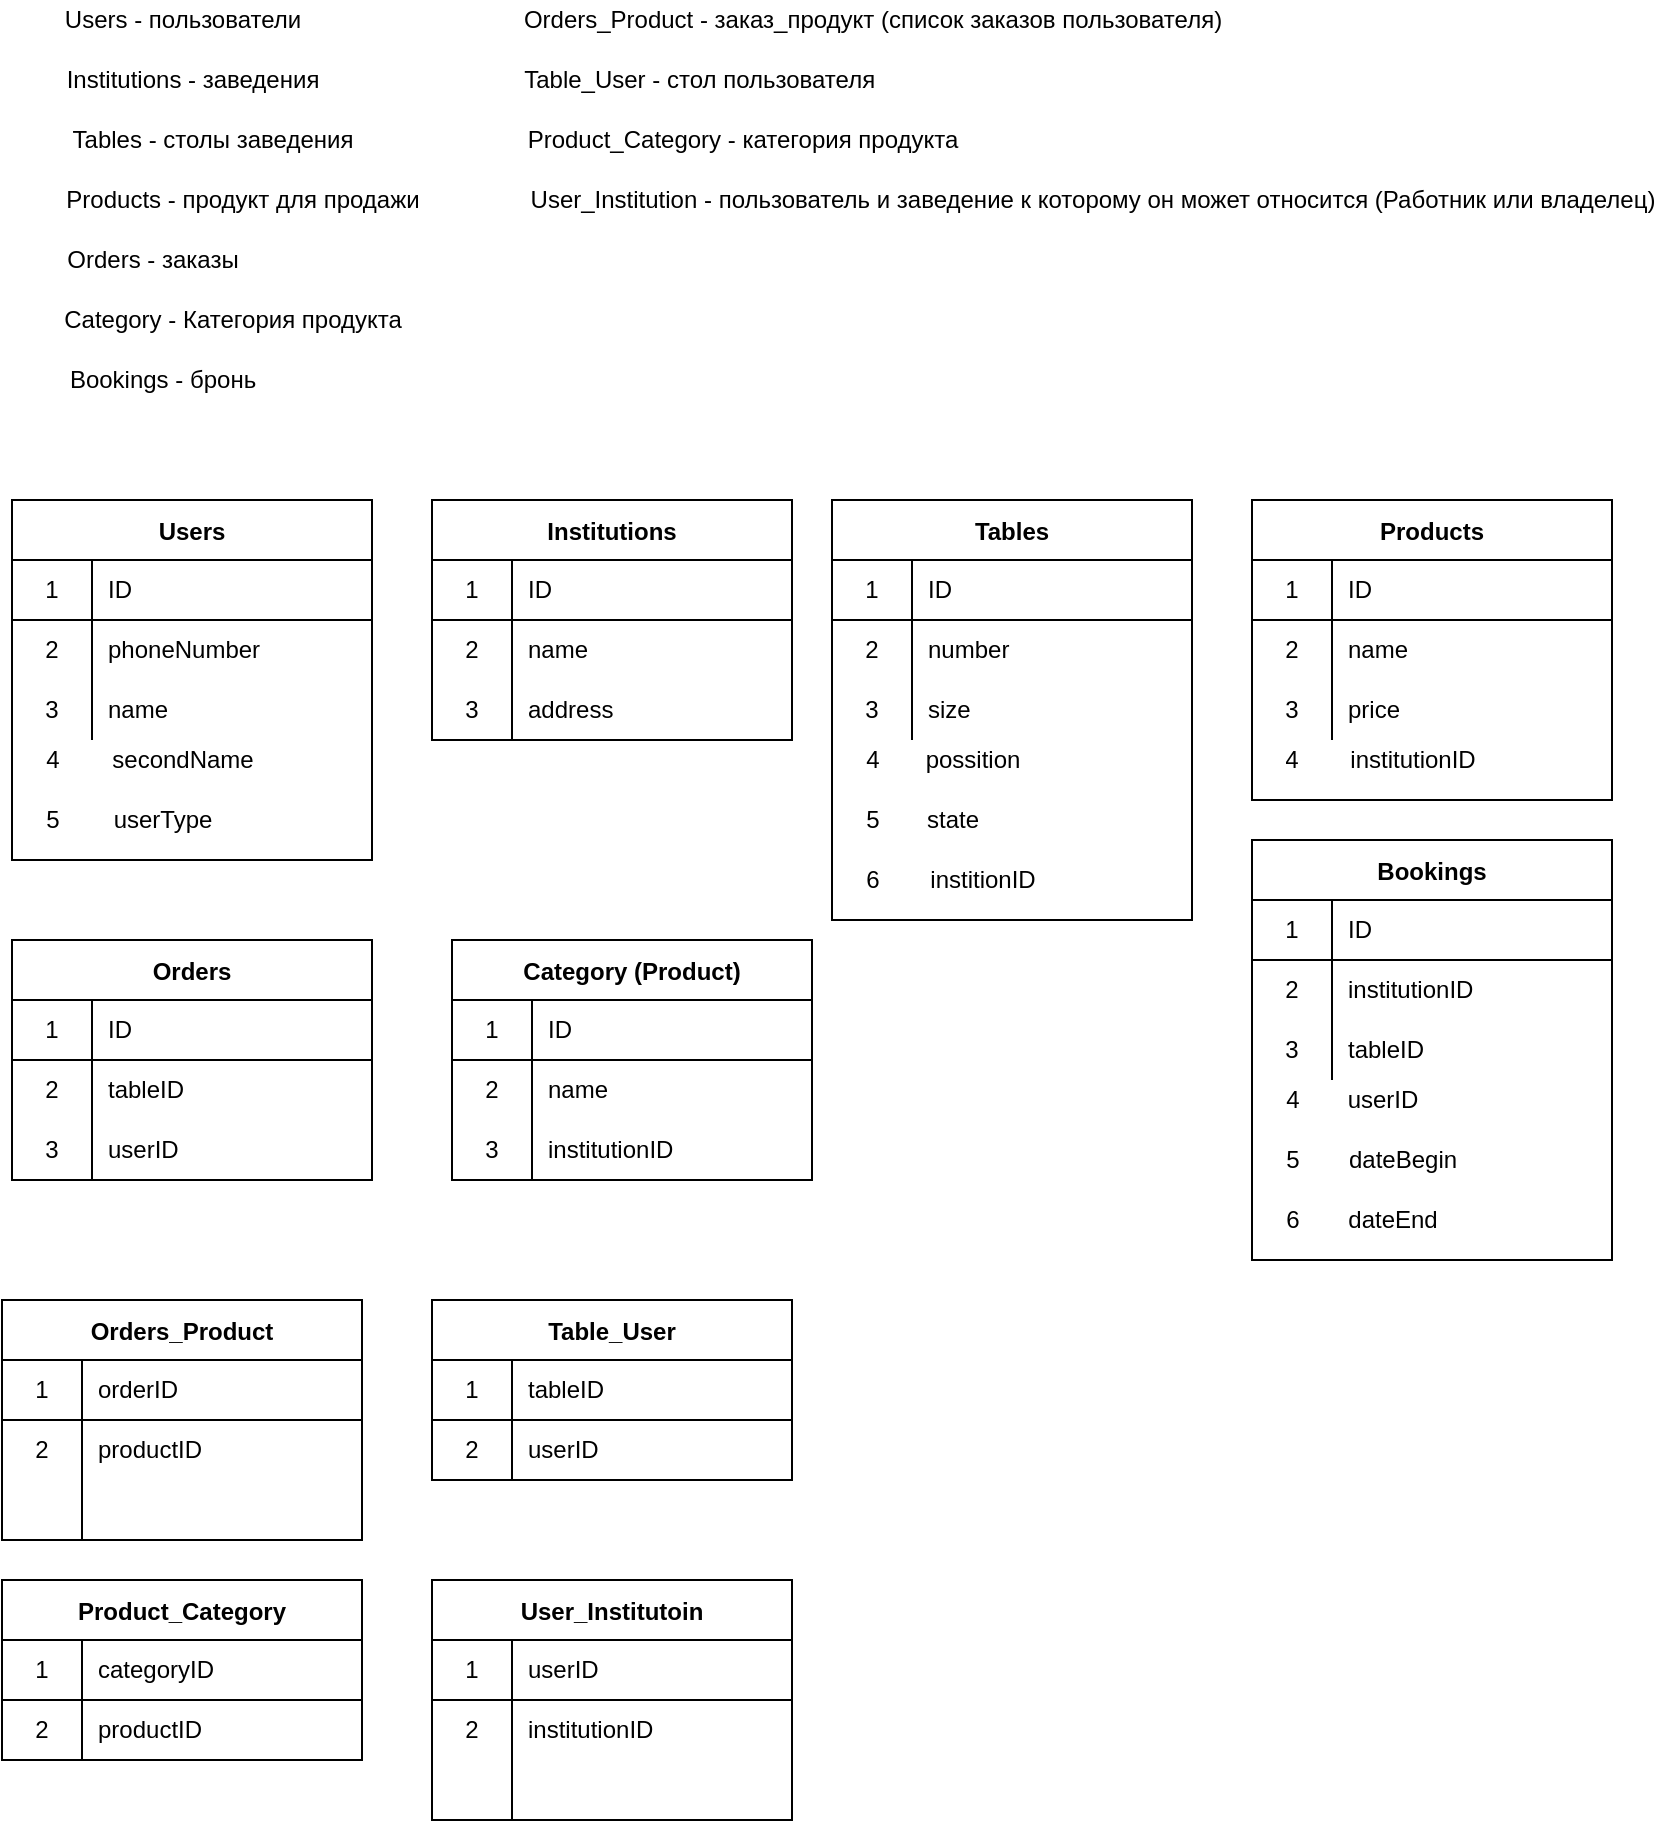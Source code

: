 <mxfile version="17.4.6" type="github" pages="4">
  <diagram id="KnE0DojCTduFjPBjx93h" name="Project structure">
    <mxGraphModel dx="1422" dy="3132" grid="1" gridSize="10" guides="1" tooltips="1" connect="1" arrows="1" fold="1" page="1" pageScale="1" pageWidth="827" pageHeight="1169" math="0" shadow="0">
      <root>
        <mxCell id="0" />
        <mxCell id="1" parent="0" />
        <mxCell id="Nz9AVpMqkNBcNXUGffTZ-14" value="Users" style="shape=table;startSize=30;container=1;collapsible=0;childLayout=tableLayout;fixedRows=1;rowLines=0;fontStyle=1;align=center;pointerEvents=1;" parent="1" vertex="1">
          <mxGeometry x="40" y="-1930" width="180" height="180" as="geometry" />
        </mxCell>
        <mxCell id="Nz9AVpMqkNBcNXUGffTZ-15" value="" style="shape=partialRectangle;html=1;whiteSpace=wrap;collapsible=0;dropTarget=0;pointerEvents=1;fillColor=none;top=0;left=0;bottom=1;right=0;points=[[0,0.5],[1,0.5]];portConstraint=eastwest;" parent="Nz9AVpMqkNBcNXUGffTZ-14" vertex="1">
          <mxGeometry y="30" width="180" height="30" as="geometry" />
        </mxCell>
        <mxCell id="Nz9AVpMqkNBcNXUGffTZ-16" value="1" style="shape=partialRectangle;html=1;whiteSpace=wrap;connectable=0;fillColor=none;top=0;left=0;bottom=0;right=0;overflow=hidden;pointerEvents=1;" parent="Nz9AVpMqkNBcNXUGffTZ-15" vertex="1">
          <mxGeometry width="40" height="30" as="geometry">
            <mxRectangle width="40" height="30" as="alternateBounds" />
          </mxGeometry>
        </mxCell>
        <mxCell id="Nz9AVpMqkNBcNXUGffTZ-17" value="ID" style="shape=partialRectangle;html=1;whiteSpace=wrap;connectable=0;fillColor=none;top=0;left=0;bottom=0;right=0;align=left;spacingLeft=6;overflow=hidden;pointerEvents=1;" parent="Nz9AVpMqkNBcNXUGffTZ-15" vertex="1">
          <mxGeometry x="40" width="140" height="30" as="geometry">
            <mxRectangle width="140" height="30" as="alternateBounds" />
          </mxGeometry>
        </mxCell>
        <mxCell id="Nz9AVpMqkNBcNXUGffTZ-18" value="" style="shape=partialRectangle;html=1;whiteSpace=wrap;collapsible=0;dropTarget=0;pointerEvents=1;fillColor=none;top=0;left=0;bottom=0;right=0;points=[[0,0.5],[1,0.5]];portConstraint=eastwest;" parent="Nz9AVpMqkNBcNXUGffTZ-14" vertex="1">
          <mxGeometry y="60" width="180" height="30" as="geometry" />
        </mxCell>
        <mxCell id="Nz9AVpMqkNBcNXUGffTZ-19" value="2" style="shape=partialRectangle;html=1;whiteSpace=wrap;connectable=0;fillColor=none;top=0;left=0;bottom=0;right=0;overflow=hidden;pointerEvents=1;" parent="Nz9AVpMqkNBcNXUGffTZ-18" vertex="1">
          <mxGeometry width="40" height="30" as="geometry">
            <mxRectangle width="40" height="30" as="alternateBounds" />
          </mxGeometry>
        </mxCell>
        <mxCell id="Nz9AVpMqkNBcNXUGffTZ-20" value="phoneNumber" style="shape=partialRectangle;html=1;whiteSpace=wrap;connectable=0;fillColor=none;top=0;left=0;bottom=0;right=0;align=left;spacingLeft=6;overflow=hidden;pointerEvents=1;" parent="Nz9AVpMqkNBcNXUGffTZ-18" vertex="1">
          <mxGeometry x="40" width="140" height="30" as="geometry">
            <mxRectangle width="140" height="30" as="alternateBounds" />
          </mxGeometry>
        </mxCell>
        <mxCell id="Nz9AVpMqkNBcNXUGffTZ-21" value="" style="shape=partialRectangle;html=1;whiteSpace=wrap;collapsible=0;dropTarget=0;pointerEvents=1;fillColor=none;top=0;left=0;bottom=0;right=0;points=[[0,0.5],[1,0.5]];portConstraint=eastwest;" parent="Nz9AVpMqkNBcNXUGffTZ-14" vertex="1">
          <mxGeometry y="90" width="180" height="30" as="geometry" />
        </mxCell>
        <mxCell id="Nz9AVpMqkNBcNXUGffTZ-22" value="3" style="shape=partialRectangle;html=1;whiteSpace=wrap;connectable=0;fillColor=none;top=0;left=0;bottom=0;right=0;overflow=hidden;pointerEvents=1;" parent="Nz9AVpMqkNBcNXUGffTZ-21" vertex="1">
          <mxGeometry width="40" height="30" as="geometry">
            <mxRectangle width="40" height="30" as="alternateBounds" />
          </mxGeometry>
        </mxCell>
        <mxCell id="Nz9AVpMqkNBcNXUGffTZ-23" value="name" style="shape=partialRectangle;html=1;whiteSpace=wrap;connectable=0;fillColor=none;top=0;left=0;bottom=0;right=0;align=left;spacingLeft=6;overflow=hidden;pointerEvents=1;" parent="Nz9AVpMqkNBcNXUGffTZ-21" vertex="1">
          <mxGeometry x="40" width="140" height="30" as="geometry">
            <mxRectangle width="140" height="30" as="alternateBounds" />
          </mxGeometry>
        </mxCell>
        <mxCell id="Nz9AVpMqkNBcNXUGffTZ-24" value="4" style="text;html=1;align=center;verticalAlign=middle;resizable=0;points=[];autosize=1;strokeColor=none;fillColor=none;" parent="1" vertex="1">
          <mxGeometry x="50" y="-1810" width="20" height="20" as="geometry" />
        </mxCell>
        <mxCell id="Nz9AVpMqkNBcNXUGffTZ-25" value="secondName" style="text;html=1;align=center;verticalAlign=middle;resizable=0;points=[];autosize=1;strokeColor=none;fillColor=none;" parent="1" vertex="1">
          <mxGeometry x="80" y="-1810" width="90" height="20" as="geometry" />
        </mxCell>
        <mxCell id="Nz9AVpMqkNBcNXUGffTZ-28" value="Institutions" style="shape=table;startSize=30;container=1;collapsible=0;childLayout=tableLayout;fixedRows=1;rowLines=0;fontStyle=1;align=center;pointerEvents=1;" parent="1" vertex="1">
          <mxGeometry x="250" y="-1930" width="180" height="120" as="geometry" />
        </mxCell>
        <mxCell id="Nz9AVpMqkNBcNXUGffTZ-29" value="" style="shape=partialRectangle;html=1;whiteSpace=wrap;collapsible=0;dropTarget=0;pointerEvents=1;fillColor=none;top=0;left=0;bottom=1;right=0;points=[[0,0.5],[1,0.5]];portConstraint=eastwest;" parent="Nz9AVpMqkNBcNXUGffTZ-28" vertex="1">
          <mxGeometry y="30" width="180" height="30" as="geometry" />
        </mxCell>
        <mxCell id="Nz9AVpMqkNBcNXUGffTZ-30" value="1" style="shape=partialRectangle;html=1;whiteSpace=wrap;connectable=0;fillColor=none;top=0;left=0;bottom=0;right=0;overflow=hidden;pointerEvents=1;" parent="Nz9AVpMqkNBcNXUGffTZ-29" vertex="1">
          <mxGeometry width="40" height="30" as="geometry">
            <mxRectangle width="40" height="30" as="alternateBounds" />
          </mxGeometry>
        </mxCell>
        <mxCell id="Nz9AVpMqkNBcNXUGffTZ-31" value="ID" style="shape=partialRectangle;html=1;whiteSpace=wrap;connectable=0;fillColor=none;top=0;left=0;bottom=0;right=0;align=left;spacingLeft=6;overflow=hidden;pointerEvents=1;" parent="Nz9AVpMqkNBcNXUGffTZ-29" vertex="1">
          <mxGeometry x="40" width="140" height="30" as="geometry">
            <mxRectangle width="140" height="30" as="alternateBounds" />
          </mxGeometry>
        </mxCell>
        <mxCell id="Nz9AVpMqkNBcNXUGffTZ-32" value="" style="shape=partialRectangle;html=1;whiteSpace=wrap;collapsible=0;dropTarget=0;pointerEvents=1;fillColor=none;top=0;left=0;bottom=0;right=0;points=[[0,0.5],[1,0.5]];portConstraint=eastwest;" parent="Nz9AVpMqkNBcNXUGffTZ-28" vertex="1">
          <mxGeometry y="60" width="180" height="30" as="geometry" />
        </mxCell>
        <mxCell id="Nz9AVpMqkNBcNXUGffTZ-33" value="2" style="shape=partialRectangle;html=1;whiteSpace=wrap;connectable=0;fillColor=none;top=0;left=0;bottom=0;right=0;overflow=hidden;pointerEvents=1;" parent="Nz9AVpMqkNBcNXUGffTZ-32" vertex="1">
          <mxGeometry width="40" height="30" as="geometry">
            <mxRectangle width="40" height="30" as="alternateBounds" />
          </mxGeometry>
        </mxCell>
        <mxCell id="Nz9AVpMqkNBcNXUGffTZ-34" value="name" style="shape=partialRectangle;html=1;whiteSpace=wrap;connectable=0;fillColor=none;top=0;left=0;bottom=0;right=0;align=left;spacingLeft=6;overflow=hidden;pointerEvents=1;" parent="Nz9AVpMqkNBcNXUGffTZ-32" vertex="1">
          <mxGeometry x="40" width="140" height="30" as="geometry">
            <mxRectangle width="140" height="30" as="alternateBounds" />
          </mxGeometry>
        </mxCell>
        <mxCell id="Nz9AVpMqkNBcNXUGffTZ-35" value="" style="shape=partialRectangle;html=1;whiteSpace=wrap;collapsible=0;dropTarget=0;pointerEvents=1;fillColor=none;top=0;left=0;bottom=0;right=0;points=[[0,0.5],[1,0.5]];portConstraint=eastwest;" parent="Nz9AVpMqkNBcNXUGffTZ-28" vertex="1">
          <mxGeometry y="90" width="180" height="30" as="geometry" />
        </mxCell>
        <mxCell id="Nz9AVpMqkNBcNXUGffTZ-36" value="3" style="shape=partialRectangle;html=1;whiteSpace=wrap;connectable=0;fillColor=none;top=0;left=0;bottom=0;right=0;overflow=hidden;pointerEvents=1;" parent="Nz9AVpMqkNBcNXUGffTZ-35" vertex="1">
          <mxGeometry width="40" height="30" as="geometry">
            <mxRectangle width="40" height="30" as="alternateBounds" />
          </mxGeometry>
        </mxCell>
        <mxCell id="Nz9AVpMqkNBcNXUGffTZ-37" value="address" style="shape=partialRectangle;html=1;whiteSpace=wrap;connectable=0;fillColor=none;top=0;left=0;bottom=0;right=0;align=left;spacingLeft=6;overflow=hidden;pointerEvents=1;" parent="Nz9AVpMqkNBcNXUGffTZ-35" vertex="1">
          <mxGeometry x="40" width="140" height="30" as="geometry">
            <mxRectangle width="140" height="30" as="alternateBounds" />
          </mxGeometry>
        </mxCell>
        <mxCell id="Nz9AVpMqkNBcNXUGffTZ-38" value="Orders" style="shape=table;startSize=30;container=1;collapsible=0;childLayout=tableLayout;fixedRows=1;rowLines=0;fontStyle=1;align=center;pointerEvents=1;" parent="1" vertex="1">
          <mxGeometry x="40" y="-1710" width="180" height="120" as="geometry" />
        </mxCell>
        <mxCell id="Nz9AVpMqkNBcNXUGffTZ-39" value="" style="shape=partialRectangle;html=1;whiteSpace=wrap;collapsible=0;dropTarget=0;pointerEvents=1;fillColor=none;top=0;left=0;bottom=1;right=0;points=[[0,0.5],[1,0.5]];portConstraint=eastwest;" parent="Nz9AVpMqkNBcNXUGffTZ-38" vertex="1">
          <mxGeometry y="30" width="180" height="30" as="geometry" />
        </mxCell>
        <mxCell id="Nz9AVpMqkNBcNXUGffTZ-40" value="1" style="shape=partialRectangle;html=1;whiteSpace=wrap;connectable=0;fillColor=none;top=0;left=0;bottom=0;right=0;overflow=hidden;pointerEvents=1;" parent="Nz9AVpMqkNBcNXUGffTZ-39" vertex="1">
          <mxGeometry width="40" height="30" as="geometry">
            <mxRectangle width="40" height="30" as="alternateBounds" />
          </mxGeometry>
        </mxCell>
        <mxCell id="Nz9AVpMqkNBcNXUGffTZ-41" value="ID" style="shape=partialRectangle;html=1;whiteSpace=wrap;connectable=0;fillColor=none;top=0;left=0;bottom=0;right=0;align=left;spacingLeft=6;overflow=hidden;pointerEvents=1;" parent="Nz9AVpMqkNBcNXUGffTZ-39" vertex="1">
          <mxGeometry x="40" width="140" height="30" as="geometry">
            <mxRectangle width="140" height="30" as="alternateBounds" />
          </mxGeometry>
        </mxCell>
        <mxCell id="Nz9AVpMqkNBcNXUGffTZ-42" value="" style="shape=partialRectangle;html=1;whiteSpace=wrap;collapsible=0;dropTarget=0;pointerEvents=1;fillColor=none;top=0;left=0;bottom=0;right=0;points=[[0,0.5],[1,0.5]];portConstraint=eastwest;" parent="Nz9AVpMqkNBcNXUGffTZ-38" vertex="1">
          <mxGeometry y="60" width="180" height="30" as="geometry" />
        </mxCell>
        <mxCell id="Nz9AVpMqkNBcNXUGffTZ-43" value="2" style="shape=partialRectangle;html=1;whiteSpace=wrap;connectable=0;fillColor=none;top=0;left=0;bottom=0;right=0;overflow=hidden;pointerEvents=1;" parent="Nz9AVpMqkNBcNXUGffTZ-42" vertex="1">
          <mxGeometry width="40" height="30" as="geometry">
            <mxRectangle width="40" height="30" as="alternateBounds" />
          </mxGeometry>
        </mxCell>
        <mxCell id="Nz9AVpMqkNBcNXUGffTZ-44" value="tableID" style="shape=partialRectangle;html=1;whiteSpace=wrap;connectable=0;fillColor=none;top=0;left=0;bottom=0;right=0;align=left;spacingLeft=6;overflow=hidden;pointerEvents=1;" parent="Nz9AVpMqkNBcNXUGffTZ-42" vertex="1">
          <mxGeometry x="40" width="140" height="30" as="geometry">
            <mxRectangle width="140" height="30" as="alternateBounds" />
          </mxGeometry>
        </mxCell>
        <mxCell id="Nz9AVpMqkNBcNXUGffTZ-45" value="" style="shape=partialRectangle;html=1;whiteSpace=wrap;collapsible=0;dropTarget=0;pointerEvents=1;fillColor=none;top=0;left=0;bottom=0;right=0;points=[[0,0.5],[1,0.5]];portConstraint=eastwest;" parent="Nz9AVpMqkNBcNXUGffTZ-38" vertex="1">
          <mxGeometry y="90" width="180" height="30" as="geometry" />
        </mxCell>
        <mxCell id="Nz9AVpMqkNBcNXUGffTZ-46" value="3" style="shape=partialRectangle;html=1;whiteSpace=wrap;connectable=0;fillColor=none;top=0;left=0;bottom=0;right=0;overflow=hidden;pointerEvents=1;" parent="Nz9AVpMqkNBcNXUGffTZ-45" vertex="1">
          <mxGeometry width="40" height="30" as="geometry">
            <mxRectangle width="40" height="30" as="alternateBounds" />
          </mxGeometry>
        </mxCell>
        <mxCell id="Nz9AVpMqkNBcNXUGffTZ-47" value="userID" style="shape=partialRectangle;html=1;whiteSpace=wrap;connectable=0;fillColor=none;top=0;left=0;bottom=0;right=0;align=left;spacingLeft=6;overflow=hidden;pointerEvents=1;" parent="Nz9AVpMqkNBcNXUGffTZ-45" vertex="1">
          <mxGeometry x="40" width="140" height="30" as="geometry">
            <mxRectangle width="140" height="30" as="alternateBounds" />
          </mxGeometry>
        </mxCell>
        <mxCell id="Nz9AVpMqkNBcNXUGffTZ-48" value="Tables" style="shape=table;startSize=30;container=1;collapsible=0;childLayout=tableLayout;fixedRows=1;rowLines=0;fontStyle=1;align=center;pointerEvents=1;" parent="1" vertex="1">
          <mxGeometry x="450" y="-1930" width="180" height="210" as="geometry" />
        </mxCell>
        <mxCell id="Nz9AVpMqkNBcNXUGffTZ-49" value="" style="shape=partialRectangle;html=1;whiteSpace=wrap;collapsible=0;dropTarget=0;pointerEvents=1;fillColor=none;top=0;left=0;bottom=1;right=0;points=[[0,0.5],[1,0.5]];portConstraint=eastwest;" parent="Nz9AVpMqkNBcNXUGffTZ-48" vertex="1">
          <mxGeometry y="30" width="180" height="30" as="geometry" />
        </mxCell>
        <mxCell id="Nz9AVpMqkNBcNXUGffTZ-50" value="1" style="shape=partialRectangle;html=1;whiteSpace=wrap;connectable=0;fillColor=none;top=0;left=0;bottom=0;right=0;overflow=hidden;pointerEvents=1;" parent="Nz9AVpMqkNBcNXUGffTZ-49" vertex="1">
          <mxGeometry width="40" height="30" as="geometry">
            <mxRectangle width="40" height="30" as="alternateBounds" />
          </mxGeometry>
        </mxCell>
        <mxCell id="Nz9AVpMqkNBcNXUGffTZ-51" value="ID" style="shape=partialRectangle;html=1;whiteSpace=wrap;connectable=0;fillColor=none;top=0;left=0;bottom=0;right=0;align=left;spacingLeft=6;overflow=hidden;pointerEvents=1;" parent="Nz9AVpMqkNBcNXUGffTZ-49" vertex="1">
          <mxGeometry x="40" width="140" height="30" as="geometry">
            <mxRectangle width="140" height="30" as="alternateBounds" />
          </mxGeometry>
        </mxCell>
        <mxCell id="Nz9AVpMqkNBcNXUGffTZ-52" value="" style="shape=partialRectangle;html=1;whiteSpace=wrap;collapsible=0;dropTarget=0;pointerEvents=1;fillColor=none;top=0;left=0;bottom=0;right=0;points=[[0,0.5],[1,0.5]];portConstraint=eastwest;" parent="Nz9AVpMqkNBcNXUGffTZ-48" vertex="1">
          <mxGeometry y="60" width="180" height="30" as="geometry" />
        </mxCell>
        <mxCell id="Nz9AVpMqkNBcNXUGffTZ-53" value="2" style="shape=partialRectangle;html=1;whiteSpace=wrap;connectable=0;fillColor=none;top=0;left=0;bottom=0;right=0;overflow=hidden;pointerEvents=1;" parent="Nz9AVpMqkNBcNXUGffTZ-52" vertex="1">
          <mxGeometry width="40" height="30" as="geometry">
            <mxRectangle width="40" height="30" as="alternateBounds" />
          </mxGeometry>
        </mxCell>
        <mxCell id="Nz9AVpMqkNBcNXUGffTZ-54" value="number" style="shape=partialRectangle;html=1;whiteSpace=wrap;connectable=0;fillColor=none;top=0;left=0;bottom=0;right=0;align=left;spacingLeft=6;overflow=hidden;pointerEvents=1;" parent="Nz9AVpMqkNBcNXUGffTZ-52" vertex="1">
          <mxGeometry x="40" width="140" height="30" as="geometry">
            <mxRectangle width="140" height="30" as="alternateBounds" />
          </mxGeometry>
        </mxCell>
        <mxCell id="Nz9AVpMqkNBcNXUGffTZ-55" value="" style="shape=partialRectangle;html=1;whiteSpace=wrap;collapsible=0;dropTarget=0;pointerEvents=1;fillColor=none;top=0;left=0;bottom=0;right=0;points=[[0,0.5],[1,0.5]];portConstraint=eastwest;" parent="Nz9AVpMqkNBcNXUGffTZ-48" vertex="1">
          <mxGeometry y="90" width="180" height="30" as="geometry" />
        </mxCell>
        <mxCell id="Nz9AVpMqkNBcNXUGffTZ-56" value="3" style="shape=partialRectangle;html=1;whiteSpace=wrap;connectable=0;fillColor=none;top=0;left=0;bottom=0;right=0;overflow=hidden;pointerEvents=1;" parent="Nz9AVpMqkNBcNXUGffTZ-55" vertex="1">
          <mxGeometry width="40" height="30" as="geometry">
            <mxRectangle width="40" height="30" as="alternateBounds" />
          </mxGeometry>
        </mxCell>
        <mxCell id="Nz9AVpMqkNBcNXUGffTZ-57" value="size" style="shape=partialRectangle;html=1;whiteSpace=wrap;connectable=0;fillColor=none;top=0;left=0;bottom=0;right=0;align=left;spacingLeft=6;overflow=hidden;pointerEvents=1;" parent="Nz9AVpMqkNBcNXUGffTZ-55" vertex="1">
          <mxGeometry x="40" width="140" height="30" as="geometry">
            <mxRectangle width="140" height="30" as="alternateBounds" />
          </mxGeometry>
        </mxCell>
        <mxCell id="Nz9AVpMqkNBcNXUGffTZ-58" value="4" style="text;html=1;align=center;verticalAlign=middle;resizable=0;points=[];autosize=1;strokeColor=none;fillColor=none;" parent="1" vertex="1">
          <mxGeometry x="460" y="-1810" width="20" height="20" as="geometry" />
        </mxCell>
        <mxCell id="Nz9AVpMqkNBcNXUGffTZ-59" value="possition" style="text;html=1;align=center;verticalAlign=middle;resizable=0;points=[];autosize=1;strokeColor=none;fillColor=none;" parent="1" vertex="1">
          <mxGeometry x="490" y="-1810" width="60" height="20" as="geometry" />
        </mxCell>
        <mxCell id="Nz9AVpMqkNBcNXUGffTZ-60" value="Orders_Product" style="shape=table;startSize=30;container=1;collapsible=0;childLayout=tableLayout;fixedRows=1;rowLines=0;fontStyle=1;align=center;pointerEvents=1;" parent="1" vertex="1">
          <mxGeometry x="35" y="-1530" width="180" height="120" as="geometry" />
        </mxCell>
        <mxCell id="Nz9AVpMqkNBcNXUGffTZ-61" value="" style="shape=partialRectangle;html=1;whiteSpace=wrap;collapsible=0;dropTarget=0;pointerEvents=1;fillColor=none;top=0;left=0;bottom=1;right=0;points=[[0,0.5],[1,0.5]];portConstraint=eastwest;" parent="Nz9AVpMqkNBcNXUGffTZ-60" vertex="1">
          <mxGeometry y="30" width="180" height="30" as="geometry" />
        </mxCell>
        <mxCell id="Nz9AVpMqkNBcNXUGffTZ-62" value="1" style="shape=partialRectangle;html=1;whiteSpace=wrap;connectable=0;fillColor=none;top=0;left=0;bottom=0;right=0;overflow=hidden;pointerEvents=1;" parent="Nz9AVpMqkNBcNXUGffTZ-61" vertex="1">
          <mxGeometry width="40" height="30" as="geometry">
            <mxRectangle width="40" height="30" as="alternateBounds" />
          </mxGeometry>
        </mxCell>
        <mxCell id="Nz9AVpMqkNBcNXUGffTZ-63" value="orderID" style="shape=partialRectangle;html=1;whiteSpace=wrap;connectable=0;fillColor=none;top=0;left=0;bottom=0;right=0;align=left;spacingLeft=6;overflow=hidden;pointerEvents=1;" parent="Nz9AVpMqkNBcNXUGffTZ-61" vertex="1">
          <mxGeometry x="40" width="140" height="30" as="geometry">
            <mxRectangle width="140" height="30" as="alternateBounds" />
          </mxGeometry>
        </mxCell>
        <mxCell id="Nz9AVpMqkNBcNXUGffTZ-64" value="" style="shape=partialRectangle;html=1;whiteSpace=wrap;collapsible=0;dropTarget=0;pointerEvents=1;fillColor=none;top=0;left=0;bottom=0;right=0;points=[[0,0.5],[1,0.5]];portConstraint=eastwest;" parent="Nz9AVpMqkNBcNXUGffTZ-60" vertex="1">
          <mxGeometry y="60" width="180" height="30" as="geometry" />
        </mxCell>
        <mxCell id="Nz9AVpMqkNBcNXUGffTZ-65" value="2" style="shape=partialRectangle;html=1;whiteSpace=wrap;connectable=0;fillColor=none;top=0;left=0;bottom=0;right=0;overflow=hidden;pointerEvents=1;" parent="Nz9AVpMqkNBcNXUGffTZ-64" vertex="1">
          <mxGeometry width="40" height="30" as="geometry">
            <mxRectangle width="40" height="30" as="alternateBounds" />
          </mxGeometry>
        </mxCell>
        <mxCell id="Nz9AVpMqkNBcNXUGffTZ-66" value="productID" style="shape=partialRectangle;html=1;whiteSpace=wrap;connectable=0;fillColor=none;top=0;left=0;bottom=0;right=0;align=left;spacingLeft=6;overflow=hidden;pointerEvents=1;" parent="Nz9AVpMqkNBcNXUGffTZ-64" vertex="1">
          <mxGeometry x="40" width="140" height="30" as="geometry">
            <mxRectangle width="140" height="30" as="alternateBounds" />
          </mxGeometry>
        </mxCell>
        <mxCell id="Nz9AVpMqkNBcNXUGffTZ-67" value="" style="shape=partialRectangle;html=1;whiteSpace=wrap;collapsible=0;dropTarget=0;pointerEvents=1;fillColor=none;top=0;left=0;bottom=0;right=0;points=[[0,0.5],[1,0.5]];portConstraint=eastwest;" parent="Nz9AVpMqkNBcNXUGffTZ-60" vertex="1">
          <mxGeometry y="90" width="180" height="30" as="geometry" />
        </mxCell>
        <mxCell id="Nz9AVpMqkNBcNXUGffTZ-68" value="" style="shape=partialRectangle;html=1;whiteSpace=wrap;connectable=0;fillColor=none;top=0;left=0;bottom=0;right=0;overflow=hidden;pointerEvents=1;" parent="Nz9AVpMqkNBcNXUGffTZ-67" vertex="1">
          <mxGeometry width="40" height="30" as="geometry">
            <mxRectangle width="40" height="30" as="alternateBounds" />
          </mxGeometry>
        </mxCell>
        <mxCell id="Nz9AVpMqkNBcNXUGffTZ-69" value="" style="shape=partialRectangle;html=1;whiteSpace=wrap;connectable=0;fillColor=none;top=0;left=0;bottom=0;right=0;align=left;spacingLeft=6;overflow=hidden;pointerEvents=1;" parent="Nz9AVpMqkNBcNXUGffTZ-67" vertex="1">
          <mxGeometry x="40" width="140" height="30" as="geometry">
            <mxRectangle width="140" height="30" as="alternateBounds" />
          </mxGeometry>
        </mxCell>
        <mxCell id="Nz9AVpMqkNBcNXUGffTZ-70" value="5" style="text;html=1;align=center;verticalAlign=middle;resizable=0;points=[];autosize=1;strokeColor=none;fillColor=none;" parent="1" vertex="1">
          <mxGeometry x="460" y="-1780" width="20" height="20" as="geometry" />
        </mxCell>
        <mxCell id="Nz9AVpMqkNBcNXUGffTZ-72" value="state" style="text;html=1;align=center;verticalAlign=middle;resizable=0;points=[];autosize=1;strokeColor=none;fillColor=none;" parent="1" vertex="1">
          <mxGeometry x="490" y="-1780" width="40" height="20" as="geometry" />
        </mxCell>
        <mxCell id="Nz9AVpMqkNBcNXUGffTZ-73" value="Products" style="shape=table;startSize=30;container=1;collapsible=0;childLayout=tableLayout;fixedRows=1;rowLines=0;fontStyle=1;align=center;pointerEvents=1;" parent="1" vertex="1">
          <mxGeometry x="660" y="-1930" width="180" height="150" as="geometry" />
        </mxCell>
        <mxCell id="Nz9AVpMqkNBcNXUGffTZ-74" value="" style="shape=partialRectangle;html=1;whiteSpace=wrap;collapsible=0;dropTarget=0;pointerEvents=1;fillColor=none;top=0;left=0;bottom=1;right=0;points=[[0,0.5],[1,0.5]];portConstraint=eastwest;" parent="Nz9AVpMqkNBcNXUGffTZ-73" vertex="1">
          <mxGeometry y="30" width="180" height="30" as="geometry" />
        </mxCell>
        <mxCell id="Nz9AVpMqkNBcNXUGffTZ-75" value="1" style="shape=partialRectangle;html=1;whiteSpace=wrap;connectable=0;fillColor=none;top=0;left=0;bottom=0;right=0;overflow=hidden;pointerEvents=1;" parent="Nz9AVpMqkNBcNXUGffTZ-74" vertex="1">
          <mxGeometry width="40" height="30" as="geometry">
            <mxRectangle width="40" height="30" as="alternateBounds" />
          </mxGeometry>
        </mxCell>
        <mxCell id="Nz9AVpMqkNBcNXUGffTZ-76" value="ID" style="shape=partialRectangle;html=1;whiteSpace=wrap;connectable=0;fillColor=none;top=0;left=0;bottom=0;right=0;align=left;spacingLeft=6;overflow=hidden;pointerEvents=1;" parent="Nz9AVpMqkNBcNXUGffTZ-74" vertex="1">
          <mxGeometry x="40" width="140" height="30" as="geometry">
            <mxRectangle width="140" height="30" as="alternateBounds" />
          </mxGeometry>
        </mxCell>
        <mxCell id="Nz9AVpMqkNBcNXUGffTZ-77" value="" style="shape=partialRectangle;html=1;whiteSpace=wrap;collapsible=0;dropTarget=0;pointerEvents=1;fillColor=none;top=0;left=0;bottom=0;right=0;points=[[0,0.5],[1,0.5]];portConstraint=eastwest;" parent="Nz9AVpMqkNBcNXUGffTZ-73" vertex="1">
          <mxGeometry y="60" width="180" height="30" as="geometry" />
        </mxCell>
        <mxCell id="Nz9AVpMqkNBcNXUGffTZ-78" value="2" style="shape=partialRectangle;html=1;whiteSpace=wrap;connectable=0;fillColor=none;top=0;left=0;bottom=0;right=0;overflow=hidden;pointerEvents=1;" parent="Nz9AVpMqkNBcNXUGffTZ-77" vertex="1">
          <mxGeometry width="40" height="30" as="geometry">
            <mxRectangle width="40" height="30" as="alternateBounds" />
          </mxGeometry>
        </mxCell>
        <mxCell id="Nz9AVpMqkNBcNXUGffTZ-79" value="name" style="shape=partialRectangle;html=1;whiteSpace=wrap;connectable=0;fillColor=none;top=0;left=0;bottom=0;right=0;align=left;spacingLeft=6;overflow=hidden;pointerEvents=1;" parent="Nz9AVpMqkNBcNXUGffTZ-77" vertex="1">
          <mxGeometry x="40" width="140" height="30" as="geometry">
            <mxRectangle width="140" height="30" as="alternateBounds" />
          </mxGeometry>
        </mxCell>
        <mxCell id="Nz9AVpMqkNBcNXUGffTZ-80" value="" style="shape=partialRectangle;html=1;whiteSpace=wrap;collapsible=0;dropTarget=0;pointerEvents=1;fillColor=none;top=0;left=0;bottom=0;right=0;points=[[0,0.5],[1,0.5]];portConstraint=eastwest;" parent="Nz9AVpMqkNBcNXUGffTZ-73" vertex="1">
          <mxGeometry y="90" width="180" height="30" as="geometry" />
        </mxCell>
        <mxCell id="Nz9AVpMqkNBcNXUGffTZ-81" value="3" style="shape=partialRectangle;html=1;whiteSpace=wrap;connectable=0;fillColor=none;top=0;left=0;bottom=0;right=0;overflow=hidden;pointerEvents=1;" parent="Nz9AVpMqkNBcNXUGffTZ-80" vertex="1">
          <mxGeometry width="40" height="30" as="geometry">
            <mxRectangle width="40" height="30" as="alternateBounds" />
          </mxGeometry>
        </mxCell>
        <mxCell id="Nz9AVpMqkNBcNXUGffTZ-82" value="price" style="shape=partialRectangle;html=1;whiteSpace=wrap;connectable=0;fillColor=none;top=0;left=0;bottom=0;right=0;align=left;spacingLeft=6;overflow=hidden;pointerEvents=1;" parent="Nz9AVpMqkNBcNXUGffTZ-80" vertex="1">
          <mxGeometry x="40" width="140" height="30" as="geometry">
            <mxRectangle width="140" height="30" as="alternateBounds" />
          </mxGeometry>
        </mxCell>
        <mxCell id="Nz9AVpMqkNBcNXUGffTZ-84" value="4" style="shape=partialRectangle;html=1;whiteSpace=wrap;connectable=0;fillColor=none;top=0;left=0;bottom=0;right=0;overflow=hidden;pointerEvents=1;" parent="1" vertex="1">
          <mxGeometry x="660" y="-1815" width="40" height="30" as="geometry">
            <mxRectangle width="40" height="30" as="alternateBounds" />
          </mxGeometry>
        </mxCell>
        <mxCell id="Nz9AVpMqkNBcNXUGffTZ-85" value="institutionID" style="text;html=1;align=center;verticalAlign=middle;resizable=0;points=[];autosize=1;strokeColor=none;fillColor=none;" parent="1" vertex="1">
          <mxGeometry x="700" y="-1810" width="80" height="20" as="geometry" />
        </mxCell>
        <mxCell id="Nz9AVpMqkNBcNXUGffTZ-86" value="Table_User" style="shape=table;startSize=30;container=1;collapsible=0;childLayout=tableLayout;fixedRows=1;rowLines=0;fontStyle=1;align=center;pointerEvents=1;" parent="1" vertex="1">
          <mxGeometry x="250" y="-1530" width="180" height="90" as="geometry" />
        </mxCell>
        <mxCell id="Nz9AVpMqkNBcNXUGffTZ-87" value="" style="shape=partialRectangle;html=1;whiteSpace=wrap;collapsible=0;dropTarget=0;pointerEvents=1;fillColor=none;top=0;left=0;bottom=1;right=0;points=[[0,0.5],[1,0.5]];portConstraint=eastwest;" parent="Nz9AVpMqkNBcNXUGffTZ-86" vertex="1">
          <mxGeometry y="30" width="180" height="30" as="geometry" />
        </mxCell>
        <mxCell id="Nz9AVpMqkNBcNXUGffTZ-88" value="1" style="shape=partialRectangle;html=1;whiteSpace=wrap;connectable=0;fillColor=none;top=0;left=0;bottom=0;right=0;overflow=hidden;pointerEvents=1;" parent="Nz9AVpMqkNBcNXUGffTZ-87" vertex="1">
          <mxGeometry width="40" height="30" as="geometry">
            <mxRectangle width="40" height="30" as="alternateBounds" />
          </mxGeometry>
        </mxCell>
        <mxCell id="Nz9AVpMqkNBcNXUGffTZ-89" value="tableID" style="shape=partialRectangle;html=1;whiteSpace=wrap;connectable=0;fillColor=none;top=0;left=0;bottom=0;right=0;align=left;spacingLeft=6;overflow=hidden;pointerEvents=1;" parent="Nz9AVpMqkNBcNXUGffTZ-87" vertex="1">
          <mxGeometry x="40" width="140" height="30" as="geometry">
            <mxRectangle width="140" height="30" as="alternateBounds" />
          </mxGeometry>
        </mxCell>
        <mxCell id="Nz9AVpMqkNBcNXUGffTZ-90" value="" style="shape=partialRectangle;html=1;whiteSpace=wrap;collapsible=0;dropTarget=0;pointerEvents=1;fillColor=none;top=0;left=0;bottom=0;right=0;points=[[0,0.5],[1,0.5]];portConstraint=eastwest;" parent="Nz9AVpMqkNBcNXUGffTZ-86" vertex="1">
          <mxGeometry y="60" width="180" height="30" as="geometry" />
        </mxCell>
        <mxCell id="Nz9AVpMqkNBcNXUGffTZ-91" value="2" style="shape=partialRectangle;html=1;whiteSpace=wrap;connectable=0;fillColor=none;top=0;left=0;bottom=0;right=0;overflow=hidden;pointerEvents=1;" parent="Nz9AVpMqkNBcNXUGffTZ-90" vertex="1">
          <mxGeometry width="40" height="30" as="geometry">
            <mxRectangle width="40" height="30" as="alternateBounds" />
          </mxGeometry>
        </mxCell>
        <mxCell id="Nz9AVpMqkNBcNXUGffTZ-92" value="userID" style="shape=partialRectangle;html=1;whiteSpace=wrap;connectable=0;fillColor=none;top=0;left=0;bottom=0;right=0;align=left;spacingLeft=6;overflow=hidden;pointerEvents=1;" parent="Nz9AVpMqkNBcNXUGffTZ-90" vertex="1">
          <mxGeometry x="40" width="140" height="30" as="geometry">
            <mxRectangle width="140" height="30" as="alternateBounds" />
          </mxGeometry>
        </mxCell>
        <mxCell id="Nz9AVpMqkNBcNXUGffTZ-96" value="Category (Product)" style="shape=table;startSize=30;container=1;collapsible=0;childLayout=tableLayout;fixedRows=1;rowLines=0;fontStyle=1;align=center;pointerEvents=1;" parent="1" vertex="1">
          <mxGeometry x="260" y="-1710" width="180" height="120" as="geometry" />
        </mxCell>
        <mxCell id="Nz9AVpMqkNBcNXUGffTZ-97" value="" style="shape=partialRectangle;html=1;whiteSpace=wrap;collapsible=0;dropTarget=0;pointerEvents=1;fillColor=none;top=0;left=0;bottom=1;right=0;points=[[0,0.5],[1,0.5]];portConstraint=eastwest;" parent="Nz9AVpMqkNBcNXUGffTZ-96" vertex="1">
          <mxGeometry y="30" width="180" height="30" as="geometry" />
        </mxCell>
        <mxCell id="Nz9AVpMqkNBcNXUGffTZ-98" value="1" style="shape=partialRectangle;html=1;whiteSpace=wrap;connectable=0;fillColor=none;top=0;left=0;bottom=0;right=0;overflow=hidden;pointerEvents=1;" parent="Nz9AVpMqkNBcNXUGffTZ-97" vertex="1">
          <mxGeometry width="40" height="30" as="geometry">
            <mxRectangle width="40" height="30" as="alternateBounds" />
          </mxGeometry>
        </mxCell>
        <mxCell id="Nz9AVpMqkNBcNXUGffTZ-99" value="ID" style="shape=partialRectangle;html=1;whiteSpace=wrap;connectable=0;fillColor=none;top=0;left=0;bottom=0;right=0;align=left;spacingLeft=6;overflow=hidden;pointerEvents=1;" parent="Nz9AVpMqkNBcNXUGffTZ-97" vertex="1">
          <mxGeometry x="40" width="140" height="30" as="geometry">
            <mxRectangle width="140" height="30" as="alternateBounds" />
          </mxGeometry>
        </mxCell>
        <mxCell id="Nz9AVpMqkNBcNXUGffTZ-100" value="" style="shape=partialRectangle;html=1;whiteSpace=wrap;collapsible=0;dropTarget=0;pointerEvents=1;fillColor=none;top=0;left=0;bottom=0;right=0;points=[[0,0.5],[1,0.5]];portConstraint=eastwest;" parent="Nz9AVpMqkNBcNXUGffTZ-96" vertex="1">
          <mxGeometry y="60" width="180" height="30" as="geometry" />
        </mxCell>
        <mxCell id="Nz9AVpMqkNBcNXUGffTZ-101" value="2" style="shape=partialRectangle;html=1;whiteSpace=wrap;connectable=0;fillColor=none;top=0;left=0;bottom=0;right=0;overflow=hidden;pointerEvents=1;" parent="Nz9AVpMqkNBcNXUGffTZ-100" vertex="1">
          <mxGeometry width="40" height="30" as="geometry">
            <mxRectangle width="40" height="30" as="alternateBounds" />
          </mxGeometry>
        </mxCell>
        <mxCell id="Nz9AVpMqkNBcNXUGffTZ-102" value="name" style="shape=partialRectangle;html=1;whiteSpace=wrap;connectable=0;fillColor=none;top=0;left=0;bottom=0;right=0;align=left;spacingLeft=6;overflow=hidden;pointerEvents=1;" parent="Nz9AVpMqkNBcNXUGffTZ-100" vertex="1">
          <mxGeometry x="40" width="140" height="30" as="geometry">
            <mxRectangle width="140" height="30" as="alternateBounds" />
          </mxGeometry>
        </mxCell>
        <mxCell id="Nz9AVpMqkNBcNXUGffTZ-103" value="" style="shape=partialRectangle;html=1;whiteSpace=wrap;collapsible=0;dropTarget=0;pointerEvents=1;fillColor=none;top=0;left=0;bottom=0;right=0;points=[[0,0.5],[1,0.5]];portConstraint=eastwest;" parent="Nz9AVpMqkNBcNXUGffTZ-96" vertex="1">
          <mxGeometry y="90" width="180" height="30" as="geometry" />
        </mxCell>
        <mxCell id="Nz9AVpMqkNBcNXUGffTZ-104" value="3" style="shape=partialRectangle;html=1;whiteSpace=wrap;connectable=0;fillColor=none;top=0;left=0;bottom=0;right=0;overflow=hidden;pointerEvents=1;" parent="Nz9AVpMqkNBcNXUGffTZ-103" vertex="1">
          <mxGeometry width="40" height="30" as="geometry">
            <mxRectangle width="40" height="30" as="alternateBounds" />
          </mxGeometry>
        </mxCell>
        <mxCell id="Nz9AVpMqkNBcNXUGffTZ-105" value="institutionID" style="shape=partialRectangle;html=1;whiteSpace=wrap;connectable=0;fillColor=none;top=0;left=0;bottom=0;right=0;align=left;spacingLeft=6;overflow=hidden;pointerEvents=1;" parent="Nz9AVpMqkNBcNXUGffTZ-103" vertex="1">
          <mxGeometry x="40" width="140" height="30" as="geometry">
            <mxRectangle width="140" height="30" as="alternateBounds" />
          </mxGeometry>
        </mxCell>
        <mxCell id="Nz9AVpMqkNBcNXUGffTZ-106" value="Product_Category" style="shape=table;startSize=30;container=1;collapsible=0;childLayout=tableLayout;fixedRows=1;rowLines=0;fontStyle=1;align=center;pointerEvents=1;" parent="1" vertex="1">
          <mxGeometry x="35" y="-1390" width="180" height="90" as="geometry" />
        </mxCell>
        <mxCell id="Nz9AVpMqkNBcNXUGffTZ-107" value="" style="shape=partialRectangle;html=1;whiteSpace=wrap;collapsible=0;dropTarget=0;pointerEvents=1;fillColor=none;top=0;left=0;bottom=1;right=0;points=[[0,0.5],[1,0.5]];portConstraint=eastwest;" parent="Nz9AVpMqkNBcNXUGffTZ-106" vertex="1">
          <mxGeometry y="30" width="180" height="30" as="geometry" />
        </mxCell>
        <mxCell id="Nz9AVpMqkNBcNXUGffTZ-108" value="1" style="shape=partialRectangle;html=1;whiteSpace=wrap;connectable=0;fillColor=none;top=0;left=0;bottom=0;right=0;overflow=hidden;pointerEvents=1;" parent="Nz9AVpMqkNBcNXUGffTZ-107" vertex="1">
          <mxGeometry width="40" height="30" as="geometry">
            <mxRectangle width="40" height="30" as="alternateBounds" />
          </mxGeometry>
        </mxCell>
        <mxCell id="Nz9AVpMqkNBcNXUGffTZ-109" value="categoryID" style="shape=partialRectangle;html=1;whiteSpace=wrap;connectable=0;fillColor=none;top=0;left=0;bottom=0;right=0;align=left;spacingLeft=6;overflow=hidden;pointerEvents=1;" parent="Nz9AVpMqkNBcNXUGffTZ-107" vertex="1">
          <mxGeometry x="40" width="140" height="30" as="geometry">
            <mxRectangle width="140" height="30" as="alternateBounds" />
          </mxGeometry>
        </mxCell>
        <mxCell id="Nz9AVpMqkNBcNXUGffTZ-110" value="" style="shape=partialRectangle;html=1;whiteSpace=wrap;collapsible=0;dropTarget=0;pointerEvents=1;fillColor=none;top=0;left=0;bottom=0;right=0;points=[[0,0.5],[1,0.5]];portConstraint=eastwest;" parent="Nz9AVpMqkNBcNXUGffTZ-106" vertex="1">
          <mxGeometry y="60" width="180" height="30" as="geometry" />
        </mxCell>
        <mxCell id="Nz9AVpMqkNBcNXUGffTZ-111" value="2" style="shape=partialRectangle;html=1;whiteSpace=wrap;connectable=0;fillColor=none;top=0;left=0;bottom=0;right=0;overflow=hidden;pointerEvents=1;" parent="Nz9AVpMqkNBcNXUGffTZ-110" vertex="1">
          <mxGeometry width="40" height="30" as="geometry">
            <mxRectangle width="40" height="30" as="alternateBounds" />
          </mxGeometry>
        </mxCell>
        <mxCell id="Nz9AVpMqkNBcNXUGffTZ-112" value="productID" style="shape=partialRectangle;html=1;whiteSpace=wrap;connectable=0;fillColor=none;top=0;left=0;bottom=0;right=0;align=left;spacingLeft=6;overflow=hidden;pointerEvents=1;" parent="Nz9AVpMqkNBcNXUGffTZ-110" vertex="1">
          <mxGeometry x="40" width="140" height="30" as="geometry">
            <mxRectangle width="140" height="30" as="alternateBounds" />
          </mxGeometry>
        </mxCell>
        <mxCell id="Nz9AVpMqkNBcNXUGffTZ-116" value="Bookings" style="shape=table;startSize=30;container=1;collapsible=0;childLayout=tableLayout;fixedRows=1;rowLines=0;fontStyle=1;align=center;pointerEvents=1;" parent="1" vertex="1">
          <mxGeometry x="660" y="-1760" width="180" height="210" as="geometry" />
        </mxCell>
        <mxCell id="Nz9AVpMqkNBcNXUGffTZ-117" value="" style="shape=partialRectangle;html=1;whiteSpace=wrap;collapsible=0;dropTarget=0;pointerEvents=1;fillColor=none;top=0;left=0;bottom=1;right=0;points=[[0,0.5],[1,0.5]];portConstraint=eastwest;" parent="Nz9AVpMqkNBcNXUGffTZ-116" vertex="1">
          <mxGeometry y="30" width="180" height="30" as="geometry" />
        </mxCell>
        <mxCell id="Nz9AVpMqkNBcNXUGffTZ-118" value="1" style="shape=partialRectangle;html=1;whiteSpace=wrap;connectable=0;fillColor=none;top=0;left=0;bottom=0;right=0;overflow=hidden;pointerEvents=1;" parent="Nz9AVpMqkNBcNXUGffTZ-117" vertex="1">
          <mxGeometry width="40" height="30" as="geometry">
            <mxRectangle width="40" height="30" as="alternateBounds" />
          </mxGeometry>
        </mxCell>
        <mxCell id="Nz9AVpMqkNBcNXUGffTZ-119" value="ID" style="shape=partialRectangle;html=1;whiteSpace=wrap;connectable=0;fillColor=none;top=0;left=0;bottom=0;right=0;align=left;spacingLeft=6;overflow=hidden;pointerEvents=1;" parent="Nz9AVpMqkNBcNXUGffTZ-117" vertex="1">
          <mxGeometry x="40" width="140" height="30" as="geometry">
            <mxRectangle width="140" height="30" as="alternateBounds" />
          </mxGeometry>
        </mxCell>
        <mxCell id="Nz9AVpMqkNBcNXUGffTZ-120" value="" style="shape=partialRectangle;html=1;whiteSpace=wrap;collapsible=0;dropTarget=0;pointerEvents=1;fillColor=none;top=0;left=0;bottom=0;right=0;points=[[0,0.5],[1,0.5]];portConstraint=eastwest;" parent="Nz9AVpMqkNBcNXUGffTZ-116" vertex="1">
          <mxGeometry y="60" width="180" height="30" as="geometry" />
        </mxCell>
        <mxCell id="Nz9AVpMqkNBcNXUGffTZ-121" value="2" style="shape=partialRectangle;html=1;whiteSpace=wrap;connectable=0;fillColor=none;top=0;left=0;bottom=0;right=0;overflow=hidden;pointerEvents=1;" parent="Nz9AVpMqkNBcNXUGffTZ-120" vertex="1">
          <mxGeometry width="40" height="30" as="geometry">
            <mxRectangle width="40" height="30" as="alternateBounds" />
          </mxGeometry>
        </mxCell>
        <mxCell id="Nz9AVpMqkNBcNXUGffTZ-122" value="institutionID" style="shape=partialRectangle;html=1;whiteSpace=wrap;connectable=0;fillColor=none;top=0;left=0;bottom=0;right=0;align=left;spacingLeft=6;overflow=hidden;pointerEvents=1;" parent="Nz9AVpMqkNBcNXUGffTZ-120" vertex="1">
          <mxGeometry x="40" width="140" height="30" as="geometry">
            <mxRectangle width="140" height="30" as="alternateBounds" />
          </mxGeometry>
        </mxCell>
        <mxCell id="Nz9AVpMqkNBcNXUGffTZ-123" value="" style="shape=partialRectangle;html=1;whiteSpace=wrap;collapsible=0;dropTarget=0;pointerEvents=1;fillColor=none;top=0;left=0;bottom=0;right=0;points=[[0,0.5],[1,0.5]];portConstraint=eastwest;" parent="Nz9AVpMqkNBcNXUGffTZ-116" vertex="1">
          <mxGeometry y="90" width="180" height="30" as="geometry" />
        </mxCell>
        <mxCell id="Nz9AVpMqkNBcNXUGffTZ-124" value="3" style="shape=partialRectangle;html=1;whiteSpace=wrap;connectable=0;fillColor=none;top=0;left=0;bottom=0;right=0;overflow=hidden;pointerEvents=1;" parent="Nz9AVpMqkNBcNXUGffTZ-123" vertex="1">
          <mxGeometry width="40" height="30" as="geometry">
            <mxRectangle width="40" height="30" as="alternateBounds" />
          </mxGeometry>
        </mxCell>
        <mxCell id="Nz9AVpMqkNBcNXUGffTZ-125" value="tableID" style="shape=partialRectangle;html=1;whiteSpace=wrap;connectable=0;fillColor=none;top=0;left=0;bottom=0;right=0;align=left;spacingLeft=6;overflow=hidden;pointerEvents=1;" parent="Nz9AVpMqkNBcNXUGffTZ-123" vertex="1">
          <mxGeometry x="40" width="140" height="30" as="geometry">
            <mxRectangle width="140" height="30" as="alternateBounds" />
          </mxGeometry>
        </mxCell>
        <mxCell id="Nz9AVpMqkNBcNXUGffTZ-126" value="4" style="text;html=1;align=center;verticalAlign=middle;resizable=0;points=[];autosize=1;strokeColor=none;fillColor=none;" parent="1" vertex="1">
          <mxGeometry x="670" y="-1640" width="20" height="20" as="geometry" />
        </mxCell>
        <mxCell id="Nz9AVpMqkNBcNXUGffTZ-127" value="userID" style="text;html=1;align=center;verticalAlign=middle;resizable=0;points=[];autosize=1;strokeColor=none;fillColor=none;" parent="1" vertex="1">
          <mxGeometry x="700" y="-1640" width="50" height="20" as="geometry" />
        </mxCell>
        <mxCell id="Nz9AVpMqkNBcNXUGffTZ-128" value="5" style="text;html=1;align=center;verticalAlign=middle;resizable=0;points=[];autosize=1;strokeColor=none;fillColor=none;" parent="1" vertex="1">
          <mxGeometry x="670" y="-1610" width="20" height="20" as="geometry" />
        </mxCell>
        <mxCell id="Nz9AVpMqkNBcNXUGffTZ-129" value="dateBegin" style="text;html=1;align=center;verticalAlign=middle;resizable=0;points=[];autosize=1;strokeColor=none;fillColor=none;" parent="1" vertex="1">
          <mxGeometry x="700" y="-1610" width="70" height="20" as="geometry" />
        </mxCell>
        <mxCell id="Nz9AVpMqkNBcNXUGffTZ-130" value="6" style="text;html=1;align=center;verticalAlign=middle;resizable=0;points=[];autosize=1;strokeColor=none;fillColor=none;" parent="1" vertex="1">
          <mxGeometry x="670" y="-1580" width="20" height="20" as="geometry" />
        </mxCell>
        <mxCell id="Nz9AVpMqkNBcNXUGffTZ-131" value="dateEnd" style="text;html=1;align=center;verticalAlign=middle;resizable=0;points=[];autosize=1;strokeColor=none;fillColor=none;" parent="1" vertex="1">
          <mxGeometry x="700" y="-1580" width="60" height="20" as="geometry" />
        </mxCell>
        <mxCell id="Nz9AVpMqkNBcNXUGffTZ-132" value="6" style="text;html=1;align=center;verticalAlign=middle;resizable=0;points=[];autosize=1;strokeColor=none;fillColor=none;" parent="1" vertex="1">
          <mxGeometry x="460" y="-1750" width="20" height="20" as="geometry" />
        </mxCell>
        <mxCell id="Nz9AVpMqkNBcNXUGffTZ-133" value="institionID" style="text;html=1;align=center;verticalAlign=middle;resizable=0;points=[];autosize=1;strokeColor=none;fillColor=none;" parent="1" vertex="1">
          <mxGeometry x="490" y="-1750" width="70" height="20" as="geometry" />
        </mxCell>
        <mxCell id="Nz9AVpMqkNBcNXUGffTZ-134" value="Users - пользователи" style="text;html=1;align=center;verticalAlign=middle;resizable=0;points=[];autosize=1;strokeColor=none;fillColor=none;" parent="1" vertex="1">
          <mxGeometry x="60" y="-2180" width="130" height="20" as="geometry" />
        </mxCell>
        <mxCell id="Nz9AVpMqkNBcNXUGffTZ-135" value="Institutions - заведения" style="text;html=1;align=center;verticalAlign=middle;resizable=0;points=[];autosize=1;strokeColor=none;fillColor=none;" parent="1" vertex="1">
          <mxGeometry x="60" y="-2150" width="140" height="20" as="geometry" />
        </mxCell>
        <mxCell id="Nz9AVpMqkNBcNXUGffTZ-146" value="Tables - столы заведения" style="text;html=1;align=center;verticalAlign=middle;resizable=0;points=[];autosize=1;strokeColor=none;fillColor=none;" parent="1" vertex="1">
          <mxGeometry x="60" y="-2120" width="160" height="20" as="geometry" />
        </mxCell>
        <mxCell id="Nz9AVpMqkNBcNXUGffTZ-147" value="Products - продукт для продажи" style="text;html=1;align=center;verticalAlign=middle;resizable=0;points=[];autosize=1;strokeColor=none;fillColor=none;" parent="1" vertex="1">
          <mxGeometry x="60" y="-2090" width="190" height="20" as="geometry" />
        </mxCell>
        <mxCell id="Nz9AVpMqkNBcNXUGffTZ-148" value="Orders - заказы" style="text;html=1;align=center;verticalAlign=middle;resizable=0;points=[];autosize=1;strokeColor=none;fillColor=none;" parent="1" vertex="1">
          <mxGeometry x="60" y="-2060" width="100" height="20" as="geometry" />
        </mxCell>
        <mxCell id="Nz9AVpMqkNBcNXUGffTZ-149" value="Category - Категория продукта" style="text;html=1;align=center;verticalAlign=middle;resizable=0;points=[];autosize=1;strokeColor=none;fillColor=none;" parent="1" vertex="1">
          <mxGeometry x="60" y="-2030" width="180" height="20" as="geometry" />
        </mxCell>
        <mxCell id="Nz9AVpMqkNBcNXUGffTZ-150" value="Bookings - бронь" style="text;html=1;align=center;verticalAlign=middle;resizable=0;points=[];autosize=1;strokeColor=none;fillColor=none;" parent="1" vertex="1">
          <mxGeometry x="60" y="-2000" width="110" height="20" as="geometry" />
        </mxCell>
        <mxCell id="Nz9AVpMqkNBcNXUGffTZ-151" value="Orders_Product - заказ_продукт (список заказов пользователя)" style="text;html=1;align=center;verticalAlign=middle;resizable=0;points=[];autosize=1;strokeColor=none;fillColor=none;" parent="1" vertex="1">
          <mxGeometry x="290" y="-2180" width="360" height="20" as="geometry" />
        </mxCell>
        <mxCell id="Nz9AVpMqkNBcNXUGffTZ-152" value="Table_User - стол пользователя&amp;nbsp;" style="text;html=1;align=center;verticalAlign=middle;resizable=0;points=[];autosize=1;strokeColor=none;fillColor=none;" parent="1" vertex="1">
          <mxGeometry x="290" y="-2150" width="190" height="20" as="geometry" />
        </mxCell>
        <mxCell id="Nz9AVpMqkNBcNXUGffTZ-154" value="5" style="text;html=1;align=center;verticalAlign=middle;resizable=0;points=[];autosize=1;strokeColor=none;fillColor=none;" parent="1" vertex="1">
          <mxGeometry x="50" y="-1780" width="20" height="20" as="geometry" />
        </mxCell>
        <mxCell id="Nz9AVpMqkNBcNXUGffTZ-155" value="userType" style="text;html=1;align=center;verticalAlign=middle;resizable=0;points=[];autosize=1;strokeColor=none;fillColor=none;" parent="1" vertex="1">
          <mxGeometry x="85" y="-1780" width="60" height="20" as="geometry" />
        </mxCell>
        <mxCell id="Nz9AVpMqkNBcNXUGffTZ-158" value="Product_Category - категория продукта" style="text;html=1;align=center;verticalAlign=middle;resizable=0;points=[];autosize=1;strokeColor=none;fillColor=none;" parent="1" vertex="1">
          <mxGeometry x="290" y="-2120" width="230" height="20" as="geometry" />
        </mxCell>
        <mxCell id="Nz9AVpMqkNBcNXUGffTZ-159" value="User_Institution - пользователь и заведение к которому он может относится (Работник или владелец)" style="text;html=1;align=center;verticalAlign=middle;resizable=0;points=[];autosize=1;strokeColor=none;fillColor=none;" parent="1" vertex="1">
          <mxGeometry x="290" y="-2090" width="580" height="20" as="geometry" />
        </mxCell>
        <mxCell id="Nz9AVpMqkNBcNXUGffTZ-160" value="User_Institutoin" style="shape=table;startSize=30;container=1;collapsible=0;childLayout=tableLayout;fixedRows=1;rowLines=0;fontStyle=1;align=center;pointerEvents=1;" parent="1" vertex="1">
          <mxGeometry x="250" y="-1390" width="180" height="120" as="geometry" />
        </mxCell>
        <mxCell id="Nz9AVpMqkNBcNXUGffTZ-161" value="" style="shape=partialRectangle;html=1;whiteSpace=wrap;collapsible=0;dropTarget=0;pointerEvents=1;fillColor=none;top=0;left=0;bottom=1;right=0;points=[[0,0.5],[1,0.5]];portConstraint=eastwest;" parent="Nz9AVpMqkNBcNXUGffTZ-160" vertex="1">
          <mxGeometry y="30" width="180" height="30" as="geometry" />
        </mxCell>
        <mxCell id="Nz9AVpMqkNBcNXUGffTZ-162" value="1" style="shape=partialRectangle;html=1;whiteSpace=wrap;connectable=0;fillColor=none;top=0;left=0;bottom=0;right=0;overflow=hidden;pointerEvents=1;" parent="Nz9AVpMqkNBcNXUGffTZ-161" vertex="1">
          <mxGeometry width="40" height="30" as="geometry">
            <mxRectangle width="40" height="30" as="alternateBounds" />
          </mxGeometry>
        </mxCell>
        <mxCell id="Nz9AVpMqkNBcNXUGffTZ-163" value="userID" style="shape=partialRectangle;html=1;whiteSpace=wrap;connectable=0;fillColor=none;top=0;left=0;bottom=0;right=0;align=left;spacingLeft=6;overflow=hidden;pointerEvents=1;" parent="Nz9AVpMqkNBcNXUGffTZ-161" vertex="1">
          <mxGeometry x="40" width="140" height="30" as="geometry">
            <mxRectangle width="140" height="30" as="alternateBounds" />
          </mxGeometry>
        </mxCell>
        <mxCell id="Nz9AVpMqkNBcNXUGffTZ-164" value="" style="shape=partialRectangle;html=1;whiteSpace=wrap;collapsible=0;dropTarget=0;pointerEvents=1;fillColor=none;top=0;left=0;bottom=0;right=0;points=[[0,0.5],[1,0.5]];portConstraint=eastwest;" parent="Nz9AVpMqkNBcNXUGffTZ-160" vertex="1">
          <mxGeometry y="60" width="180" height="30" as="geometry" />
        </mxCell>
        <mxCell id="Nz9AVpMqkNBcNXUGffTZ-165" value="2" style="shape=partialRectangle;html=1;whiteSpace=wrap;connectable=0;fillColor=none;top=0;left=0;bottom=0;right=0;overflow=hidden;pointerEvents=1;" parent="Nz9AVpMqkNBcNXUGffTZ-164" vertex="1">
          <mxGeometry width="40" height="30" as="geometry">
            <mxRectangle width="40" height="30" as="alternateBounds" />
          </mxGeometry>
        </mxCell>
        <mxCell id="Nz9AVpMqkNBcNXUGffTZ-166" value="institutionID" style="shape=partialRectangle;html=1;whiteSpace=wrap;connectable=0;fillColor=none;top=0;left=0;bottom=0;right=0;align=left;spacingLeft=6;overflow=hidden;pointerEvents=1;" parent="Nz9AVpMqkNBcNXUGffTZ-164" vertex="1">
          <mxGeometry x="40" width="140" height="30" as="geometry">
            <mxRectangle width="140" height="30" as="alternateBounds" />
          </mxGeometry>
        </mxCell>
        <mxCell id="Nz9AVpMqkNBcNXUGffTZ-167" value="" style="shape=partialRectangle;html=1;whiteSpace=wrap;collapsible=0;dropTarget=0;pointerEvents=1;fillColor=none;top=0;left=0;bottom=0;right=0;points=[[0,0.5],[1,0.5]];portConstraint=eastwest;" parent="Nz9AVpMqkNBcNXUGffTZ-160" vertex="1">
          <mxGeometry y="90" width="180" height="30" as="geometry" />
        </mxCell>
        <mxCell id="Nz9AVpMqkNBcNXUGffTZ-168" value="" style="shape=partialRectangle;html=1;whiteSpace=wrap;connectable=0;fillColor=none;top=0;left=0;bottom=0;right=0;overflow=hidden;pointerEvents=1;" parent="Nz9AVpMqkNBcNXUGffTZ-167" vertex="1">
          <mxGeometry width="40" height="30" as="geometry">
            <mxRectangle width="40" height="30" as="alternateBounds" />
          </mxGeometry>
        </mxCell>
        <mxCell id="Nz9AVpMqkNBcNXUGffTZ-169" value="" style="shape=partialRectangle;html=1;whiteSpace=wrap;connectable=0;fillColor=none;top=0;left=0;bottom=0;right=0;align=left;spacingLeft=6;overflow=hidden;pointerEvents=1;" parent="Nz9AVpMqkNBcNXUGffTZ-167" vertex="1">
          <mxGeometry x="40" width="140" height="30" as="geometry">
            <mxRectangle width="140" height="30" as="alternateBounds" />
          </mxGeometry>
        </mxCell>
      </root>
    </mxGraphModel>
  </diagram>
  <diagram id="PjAdXTBemE1KsV0ese1i" name="Database">
    <mxGraphModel dx="1422" dy="794" grid="1" gridSize="10" guides="1" tooltips="1" connect="1" arrows="1" fold="1" page="1" pageScale="1" pageWidth="827" pageHeight="1169" math="0" shadow="0">
      <root>
        <mxCell id="d5uLXDLZQr8_mXUhO0Rj-0" />
        <mxCell id="d5uLXDLZQr8_mXUhO0Rj-1" parent="d5uLXDLZQr8_mXUhO0Rj-0" />
        <mxCell id="eGi3eXLpUCcT8nkQsEue-2" value="Users" style="shape=table;startSize=30;container=1;collapsible=1;childLayout=tableLayout;fixedRows=1;rowLines=0;fontStyle=1;align=center;resizeLast=1;" parent="d5uLXDLZQr8_mXUhO0Rj-1" vertex="1">
          <mxGeometry x="20" y="20" width="180" height="290" as="geometry" />
        </mxCell>
        <mxCell id="eGi3eXLpUCcT8nkQsEue-3" value="" style="shape=partialRectangle;collapsible=0;dropTarget=0;pointerEvents=0;fillColor=none;top=0;left=0;bottom=1;right=0;points=[[0,0.5],[1,0.5]];portConstraint=eastwest;" parent="eGi3eXLpUCcT8nkQsEue-2" vertex="1">
          <mxGeometry y="30" width="180" height="30" as="geometry" />
        </mxCell>
        <mxCell id="eGi3eXLpUCcT8nkQsEue-4" value="PK" style="shape=partialRectangle;connectable=0;fillColor=none;top=0;left=0;bottom=0;right=0;fontStyle=1;overflow=hidden;" parent="eGi3eXLpUCcT8nkQsEue-3" vertex="1">
          <mxGeometry width="30" height="30" as="geometry" />
        </mxCell>
        <mxCell id="eGi3eXLpUCcT8nkQsEue-5" value="ID" style="shape=partialRectangle;connectable=0;fillColor=none;top=0;left=0;bottom=0;right=0;align=left;spacingLeft=6;fontStyle=5;overflow=hidden;" parent="eGi3eXLpUCcT8nkQsEue-3" vertex="1">
          <mxGeometry x="30" width="150" height="30" as="geometry" />
        </mxCell>
        <mxCell id="eGi3eXLpUCcT8nkQsEue-6" value="" style="shape=partialRectangle;collapsible=0;dropTarget=0;pointerEvents=0;fillColor=none;top=0;left=0;bottom=0;right=0;points=[[0,0.5],[1,0.5]];portConstraint=eastwest;" parent="eGi3eXLpUCcT8nkQsEue-2" vertex="1">
          <mxGeometry y="60" width="180" height="30" as="geometry" />
        </mxCell>
        <mxCell id="eGi3eXLpUCcT8nkQsEue-7" value="" style="shape=partialRectangle;connectable=0;fillColor=none;top=0;left=0;bottom=0;right=0;editable=1;overflow=hidden;" parent="eGi3eXLpUCcT8nkQsEue-6" vertex="1">
          <mxGeometry width="30" height="30" as="geometry" />
        </mxCell>
        <mxCell id="eGi3eXLpUCcT8nkQsEue-8" value="email" style="shape=partialRectangle;connectable=0;fillColor=none;top=0;left=0;bottom=0;right=0;align=left;spacingLeft=6;overflow=hidden;" parent="eGi3eXLpUCcT8nkQsEue-6" vertex="1">
          <mxGeometry x="30" width="150" height="30" as="geometry" />
        </mxCell>
        <mxCell id="eGi3eXLpUCcT8nkQsEue-9" value="" style="shape=partialRectangle;collapsible=0;dropTarget=0;pointerEvents=0;fillColor=none;top=0;left=0;bottom=0;right=0;points=[[0,0.5],[1,0.5]];portConstraint=eastwest;" parent="eGi3eXLpUCcT8nkQsEue-2" vertex="1">
          <mxGeometry y="90" width="180" height="30" as="geometry" />
        </mxCell>
        <mxCell id="eGi3eXLpUCcT8nkQsEue-10" value="" style="shape=partialRectangle;connectable=0;fillColor=none;top=0;left=0;bottom=0;right=0;editable=1;overflow=hidden;" parent="eGi3eXLpUCcT8nkQsEue-9" vertex="1">
          <mxGeometry width="30" height="30" as="geometry" />
        </mxCell>
        <mxCell id="eGi3eXLpUCcT8nkQsEue-11" value="password" style="shape=partialRectangle;connectable=0;fillColor=none;top=0;left=0;bottom=0;right=0;align=left;spacingLeft=6;overflow=hidden;" parent="eGi3eXLpUCcT8nkQsEue-9" vertex="1">
          <mxGeometry x="30" width="150" height="30" as="geometry" />
        </mxCell>
        <mxCell id="eGi3eXLpUCcT8nkQsEue-12" value="" style="shape=partialRectangle;collapsible=0;dropTarget=0;pointerEvents=0;fillColor=none;top=0;left=0;bottom=0;right=0;points=[[0,0.5],[1,0.5]];portConstraint=eastwest;" parent="eGi3eXLpUCcT8nkQsEue-2" vertex="1">
          <mxGeometry y="120" width="180" height="30" as="geometry" />
        </mxCell>
        <mxCell id="eGi3eXLpUCcT8nkQsEue-13" value="" style="shape=partialRectangle;connectable=0;fillColor=none;top=0;left=0;bottom=0;right=0;editable=1;overflow=hidden;" parent="eGi3eXLpUCcT8nkQsEue-12" vertex="1">
          <mxGeometry width="30" height="30" as="geometry" />
        </mxCell>
        <mxCell id="eGi3eXLpUCcT8nkQsEue-14" value="" style="shape=partialRectangle;connectable=0;fillColor=none;top=0;left=0;bottom=0;right=0;align=left;spacingLeft=6;overflow=hidden;" parent="eGi3eXLpUCcT8nkQsEue-12" vertex="1">
          <mxGeometry x="30" width="150" height="30" as="geometry" />
        </mxCell>
        <mxCell id="eGi3eXLpUCcT8nkQsEue-15" value="last_name" style="shape=partialRectangle;connectable=0;fillColor=none;top=0;left=0;bottom=0;right=0;align=left;spacingLeft=6;overflow=hidden;" parent="d5uLXDLZQr8_mXUhO0Rj-1" vertex="1">
          <mxGeometry x="50" y="170" width="150" height="30" as="geometry" />
        </mxCell>
        <mxCell id="eGi3eXLpUCcT8nkQsEue-16" value="first_name" style="shape=partialRectangle;connectable=0;fillColor=none;top=0;left=0;bottom=0;right=0;align=left;spacingLeft=6;overflow=hidden;" parent="d5uLXDLZQr8_mXUhO0Rj-1" vertex="1">
          <mxGeometry x="50" y="140" width="150" height="30" as="geometry" />
        </mxCell>
        <mxCell id="eGi3eXLpUCcT8nkQsEue-17" value="user_type" style="shape=partialRectangle;connectable=0;fillColor=none;top=0;left=0;bottom=0;right=0;align=left;spacingLeft=6;overflow=hidden;" parent="d5uLXDLZQr8_mXUhO0Rj-1" vertex="1">
          <mxGeometry x="50" y="200" width="150" height="30" as="geometry" />
        </mxCell>
        <mxCell id="eGi3eXLpUCcT8nkQsEue-18" value="FK" style="shape=partialRectangle;connectable=0;fillColor=none;top=0;left=0;bottom=0;right=0;fontStyle=1;overflow=hidden;" parent="d5uLXDLZQr8_mXUhO0Rj-1" vertex="1">
          <mxGeometry x="20" y="200" width="30" height="30" as="geometry" />
        </mxCell>
        <mxCell id="eGi3eXLpUCcT8nkQsEue-19" value="info" style="shape=partialRectangle;connectable=0;fillColor=none;top=0;left=0;bottom=0;right=0;align=left;spacingLeft=6;overflow=hidden;" parent="d5uLXDLZQr8_mXUhO0Rj-1" vertex="1">
          <mxGeometry x="50" y="230" width="150" height="30" as="geometry" />
        </mxCell>
        <mxCell id="eGi3eXLpUCcT8nkQsEue-20" value="UserTypes" style="shape=table;startSize=30;container=1;collapsible=1;childLayout=tableLayout;fixedRows=1;rowLines=0;fontStyle=1;align=center;resizeLast=1;" parent="d5uLXDLZQr8_mXUhO0Rj-1" vertex="1">
          <mxGeometry x="290" y="20" width="180" height="140" as="geometry" />
        </mxCell>
        <mxCell id="eGi3eXLpUCcT8nkQsEue-21" value="" style="shape=partialRectangle;collapsible=0;dropTarget=0;pointerEvents=0;fillColor=none;top=0;left=0;bottom=1;right=0;points=[[0,0.5],[1,0.5]];portConstraint=eastwest;" parent="eGi3eXLpUCcT8nkQsEue-20" vertex="1">
          <mxGeometry y="30" width="180" height="30" as="geometry" />
        </mxCell>
        <mxCell id="eGi3eXLpUCcT8nkQsEue-22" value="PK" style="shape=partialRectangle;connectable=0;fillColor=none;top=0;left=0;bottom=0;right=0;fontStyle=1;overflow=hidden;" parent="eGi3eXLpUCcT8nkQsEue-21" vertex="1">
          <mxGeometry width="30" height="30" as="geometry" />
        </mxCell>
        <mxCell id="eGi3eXLpUCcT8nkQsEue-23" value="ID" style="shape=partialRectangle;connectable=0;fillColor=none;top=0;left=0;bottom=0;right=0;align=left;spacingLeft=6;fontStyle=5;overflow=hidden;" parent="eGi3eXLpUCcT8nkQsEue-21" vertex="1">
          <mxGeometry x="30" width="150" height="30" as="geometry" />
        </mxCell>
        <mxCell id="eGi3eXLpUCcT8nkQsEue-24" value="" style="shape=partialRectangle;collapsible=0;dropTarget=0;pointerEvents=0;fillColor=none;top=0;left=0;bottom=0;right=0;points=[[0,0.5],[1,0.5]];portConstraint=eastwest;" parent="eGi3eXLpUCcT8nkQsEue-20" vertex="1">
          <mxGeometry y="60" width="180" height="30" as="geometry" />
        </mxCell>
        <mxCell id="eGi3eXLpUCcT8nkQsEue-25" value="" style="shape=partialRectangle;connectable=0;fillColor=none;top=0;left=0;bottom=0;right=0;editable=1;overflow=hidden;" parent="eGi3eXLpUCcT8nkQsEue-24" vertex="1">
          <mxGeometry width="30" height="30" as="geometry" />
        </mxCell>
        <mxCell id="eGi3eXLpUCcT8nkQsEue-26" value="type_name" style="shape=partialRectangle;connectable=0;fillColor=none;top=0;left=0;bottom=0;right=0;align=left;spacingLeft=6;overflow=hidden;" parent="eGi3eXLpUCcT8nkQsEue-24" vertex="1">
          <mxGeometry x="30" width="150" height="30" as="geometry" />
        </mxCell>
        <mxCell id="eGi3eXLpUCcT8nkQsEue-27" value="" style="shape=partialRectangle;collapsible=0;dropTarget=0;pointerEvents=0;fillColor=none;top=0;left=0;bottom=0;right=0;points=[[0,0.5],[1,0.5]];portConstraint=eastwest;" parent="eGi3eXLpUCcT8nkQsEue-20" vertex="1">
          <mxGeometry y="90" width="180" height="30" as="geometry" />
        </mxCell>
        <mxCell id="eGi3eXLpUCcT8nkQsEue-28" value="" style="shape=partialRectangle;connectable=0;fillColor=none;top=0;left=0;bottom=0;right=0;editable=1;overflow=hidden;" parent="eGi3eXLpUCcT8nkQsEue-27" vertex="1">
          <mxGeometry width="30" height="30" as="geometry" />
        </mxCell>
        <mxCell id="eGi3eXLpUCcT8nkQsEue-29" value="" style="shape=partialRectangle;connectable=0;fillColor=none;top=0;left=0;bottom=0;right=0;align=left;spacingLeft=6;overflow=hidden;" parent="eGi3eXLpUCcT8nkQsEue-27" vertex="1">
          <mxGeometry x="30" width="150" height="30" as="geometry" />
        </mxCell>
        <mxCell id="eGi3eXLpUCcT8nkQsEue-30" value="" style="shape=partialRectangle;collapsible=0;dropTarget=0;pointerEvents=0;fillColor=none;top=0;left=0;bottom=0;right=0;points=[[0,0.5],[1,0.5]];portConstraint=eastwest;" parent="eGi3eXLpUCcT8nkQsEue-20" vertex="1">
          <mxGeometry y="120" width="180" height="20" as="geometry" />
        </mxCell>
        <mxCell id="eGi3eXLpUCcT8nkQsEue-31" value="" style="shape=partialRectangle;connectable=0;fillColor=none;top=0;left=0;bottom=0;right=0;editable=1;overflow=hidden;" parent="eGi3eXLpUCcT8nkQsEue-30" vertex="1">
          <mxGeometry width="30" height="20" as="geometry" />
        </mxCell>
        <mxCell id="eGi3eXLpUCcT8nkQsEue-32" value="" style="shape=partialRectangle;connectable=0;fillColor=none;top=0;left=0;bottom=0;right=0;align=left;spacingLeft=6;overflow=hidden;" parent="eGi3eXLpUCcT8nkQsEue-30" vertex="1">
          <mxGeometry x="30" width="150" height="20" as="geometry" />
        </mxCell>
        <mxCell id="eGi3eXLpUCcT8nkQsEue-36" value="" style="edgeStyle=entityRelationEdgeStyle;fontSize=12;html=1;endArrow=ERoneToMany;startArrow=ERmandOne;entryX=1;entryY=0.5;entryDx=0;entryDy=0;exitX=0;exitY=0.5;exitDx=0;exitDy=0;" parent="d5uLXDLZQr8_mXUhO0Rj-1" source="eGi3eXLpUCcT8nkQsEue-21" target="eGi3eXLpUCcT8nkQsEue-3" edge="1">
          <mxGeometry width="100" height="100" relative="1" as="geometry">
            <mxPoint x="240" y="270" as="sourcePoint" />
            <mxPoint x="340" y="170" as="targetPoint" />
          </mxGeometry>
        </mxCell>
        <mxCell id="eGi3eXLpUCcT8nkQsEue-37" value="Lessons_subject" style="shape=table;startSize=30;container=1;collapsible=1;childLayout=tableLayout;fixedRows=1;rowLines=0;fontStyle=1;align=center;resizeLast=1;" parent="d5uLXDLZQr8_mXUhO0Rj-1" vertex="1">
          <mxGeometry x="290" y="180" width="180" height="150" as="geometry" />
        </mxCell>
        <mxCell id="eGi3eXLpUCcT8nkQsEue-38" value="" style="shape=partialRectangle;collapsible=0;dropTarget=0;pointerEvents=0;fillColor=none;top=0;left=0;bottom=1;right=0;points=[[0,0.5],[1,0.5]];portConstraint=eastwest;" parent="eGi3eXLpUCcT8nkQsEue-37" vertex="1">
          <mxGeometry y="30" width="180" height="30" as="geometry" />
        </mxCell>
        <mxCell id="eGi3eXLpUCcT8nkQsEue-39" value="PK" style="shape=partialRectangle;connectable=0;fillColor=none;top=0;left=0;bottom=0;right=0;fontStyle=1;overflow=hidden;" parent="eGi3eXLpUCcT8nkQsEue-38" vertex="1">
          <mxGeometry width="30" height="30" as="geometry" />
        </mxCell>
        <mxCell id="eGi3eXLpUCcT8nkQsEue-40" value="ID" style="shape=partialRectangle;connectable=0;fillColor=none;top=0;left=0;bottom=0;right=0;align=left;spacingLeft=6;fontStyle=5;overflow=hidden;" parent="eGi3eXLpUCcT8nkQsEue-38" vertex="1">
          <mxGeometry x="30" width="150" height="30" as="geometry" />
        </mxCell>
        <mxCell id="eGi3eXLpUCcT8nkQsEue-41" value="" style="shape=partialRectangle;collapsible=0;dropTarget=0;pointerEvents=0;fillColor=none;top=0;left=0;bottom=0;right=0;points=[[0,0.5],[1,0.5]];portConstraint=eastwest;" parent="eGi3eXLpUCcT8nkQsEue-37" vertex="1">
          <mxGeometry y="60" width="180" height="30" as="geometry" />
        </mxCell>
        <mxCell id="eGi3eXLpUCcT8nkQsEue-42" value="" style="shape=partialRectangle;connectable=0;fillColor=none;top=0;left=0;bottom=0;right=0;editable=1;overflow=hidden;" parent="eGi3eXLpUCcT8nkQsEue-41" vertex="1">
          <mxGeometry width="30" height="30" as="geometry" />
        </mxCell>
        <mxCell id="eGi3eXLpUCcT8nkQsEue-43" value="lesson_name" style="shape=partialRectangle;connectable=0;fillColor=none;top=0;left=0;bottom=0;right=0;align=left;spacingLeft=6;overflow=hidden;" parent="eGi3eXLpUCcT8nkQsEue-41" vertex="1">
          <mxGeometry x="30" width="150" height="30" as="geometry" />
        </mxCell>
        <mxCell id="eGi3eXLpUCcT8nkQsEue-44" value="" style="shape=partialRectangle;collapsible=0;dropTarget=0;pointerEvents=0;fillColor=none;top=0;left=0;bottom=0;right=0;points=[[0,0.5],[1,0.5]];portConstraint=eastwest;" parent="eGi3eXLpUCcT8nkQsEue-37" vertex="1">
          <mxGeometry y="90" width="180" height="30" as="geometry" />
        </mxCell>
        <mxCell id="eGi3eXLpUCcT8nkQsEue-45" value="" style="shape=partialRectangle;connectable=0;fillColor=none;top=0;left=0;bottom=0;right=0;editable=1;overflow=hidden;" parent="eGi3eXLpUCcT8nkQsEue-44" vertex="1">
          <mxGeometry width="30" height="30" as="geometry" />
        </mxCell>
        <mxCell id="eGi3eXLpUCcT8nkQsEue-46" value="" style="shape=partialRectangle;connectable=0;fillColor=none;top=0;left=0;bottom=0;right=0;align=left;spacingLeft=6;overflow=hidden;" parent="eGi3eXLpUCcT8nkQsEue-44" vertex="1">
          <mxGeometry x="30" width="150" height="30" as="geometry" />
        </mxCell>
        <mxCell id="eGi3eXLpUCcT8nkQsEue-47" value="" style="shape=partialRectangle;collapsible=0;dropTarget=0;pointerEvents=0;fillColor=none;top=0;left=0;bottom=0;right=0;points=[[0,0.5],[1,0.5]];portConstraint=eastwest;" parent="eGi3eXLpUCcT8nkQsEue-37" vertex="1">
          <mxGeometry y="120" width="180" height="30" as="geometry" />
        </mxCell>
        <mxCell id="eGi3eXLpUCcT8nkQsEue-48" value="" style="shape=partialRectangle;connectable=0;fillColor=none;top=0;left=0;bottom=0;right=0;editable=1;overflow=hidden;" parent="eGi3eXLpUCcT8nkQsEue-47" vertex="1">
          <mxGeometry width="30" height="30" as="geometry" />
        </mxCell>
        <mxCell id="eGi3eXLpUCcT8nkQsEue-49" value="" style="shape=partialRectangle;connectable=0;fillColor=none;top=0;left=0;bottom=0;right=0;align=left;spacingLeft=6;overflow=hidden;" parent="eGi3eXLpUCcT8nkQsEue-47" vertex="1">
          <mxGeometry x="30" width="150" height="30" as="geometry" />
        </mxCell>
        <mxCell id="eGi3eXLpUCcT8nkQsEue-69" value="User_LessonsSubject" style="shape=table;startSize=30;container=1;collapsible=1;childLayout=tableLayout;fixedRows=1;rowLines=0;fontStyle=1;align=center;resizeLast=1;" parent="d5uLXDLZQr8_mXUhO0Rj-1" vertex="1">
          <mxGeometry x="22.5" y="330" width="205" height="90" as="geometry" />
        </mxCell>
        <mxCell id="eGi3eXLpUCcT8nkQsEue-70" value="" style="shape=partialRectangle;collapsible=0;dropTarget=0;pointerEvents=0;fillColor=none;top=0;left=0;bottom=0;right=0;points=[[0,0.5],[1,0.5]];portConstraint=eastwest;" parent="eGi3eXLpUCcT8nkQsEue-69" vertex="1">
          <mxGeometry y="30" width="205" height="30" as="geometry" />
        </mxCell>
        <mxCell id="eGi3eXLpUCcT8nkQsEue-71" value="FK1" style="shape=partialRectangle;connectable=0;fillColor=none;top=0;left=0;bottom=0;right=0;fontStyle=1;overflow=hidden;" parent="eGi3eXLpUCcT8nkQsEue-70" vertex="1">
          <mxGeometry width="60" height="30" as="geometry" />
        </mxCell>
        <mxCell id="eGi3eXLpUCcT8nkQsEue-72" value="ID_USER" style="shape=partialRectangle;connectable=0;fillColor=none;top=0;left=0;bottom=0;right=0;align=left;spacingLeft=6;fontStyle=5;overflow=hidden;" parent="eGi3eXLpUCcT8nkQsEue-70" vertex="1">
          <mxGeometry x="60" width="145" height="30" as="geometry" />
        </mxCell>
        <mxCell id="eGi3eXLpUCcT8nkQsEue-73" value="" style="shape=partialRectangle;collapsible=0;dropTarget=0;pointerEvents=0;fillColor=none;top=0;left=0;bottom=1;right=0;points=[[0,0.5],[1,0.5]];portConstraint=eastwest;" parent="eGi3eXLpUCcT8nkQsEue-69" vertex="1">
          <mxGeometry y="60" width="205" height="30" as="geometry" />
        </mxCell>
        <mxCell id="eGi3eXLpUCcT8nkQsEue-74" value="FK2" style="shape=partialRectangle;connectable=0;fillColor=none;top=0;left=0;bottom=0;right=0;fontStyle=1;overflow=hidden;" parent="eGi3eXLpUCcT8nkQsEue-73" vertex="1">
          <mxGeometry width="60" height="30" as="geometry" />
        </mxCell>
        <mxCell id="eGi3eXLpUCcT8nkQsEue-75" value="ID_LESSON_SUBJECT" style="shape=partialRectangle;connectable=0;fillColor=none;top=0;left=0;bottom=0;right=0;align=left;spacingLeft=6;fontStyle=5;overflow=hidden;" parent="eGi3eXLpUCcT8nkQsEue-73" vertex="1">
          <mxGeometry x="60" width="145" height="30" as="geometry" />
        </mxCell>
        <mxCell id="eGi3eXLpUCcT8nkQsEue-82" value="Lesson" style="shape=table;startSize=30;container=1;collapsible=1;childLayout=tableLayout;fixedRows=1;rowLines=0;fontStyle=1;align=center;resizeLast=1;" parent="d5uLXDLZQr8_mXUhO0Rj-1" vertex="1">
          <mxGeometry x="290" y="340" width="180" height="160" as="geometry" />
        </mxCell>
        <mxCell id="eGi3eXLpUCcT8nkQsEue-83" value="" style="shape=partialRectangle;collapsible=0;dropTarget=0;pointerEvents=0;fillColor=none;top=0;left=0;bottom=1;right=0;points=[[0,0.5],[1,0.5]];portConstraint=eastwest;" parent="eGi3eXLpUCcT8nkQsEue-82" vertex="1">
          <mxGeometry y="30" width="180" height="30" as="geometry" />
        </mxCell>
        <mxCell id="eGi3eXLpUCcT8nkQsEue-84" value="PK" style="shape=partialRectangle;connectable=0;fillColor=none;top=0;left=0;bottom=0;right=0;fontStyle=1;overflow=hidden;" parent="eGi3eXLpUCcT8nkQsEue-83" vertex="1">
          <mxGeometry width="30" height="30" as="geometry" />
        </mxCell>
        <mxCell id="eGi3eXLpUCcT8nkQsEue-85" value="ID" style="shape=partialRectangle;connectable=0;fillColor=none;top=0;left=0;bottom=0;right=0;align=left;spacingLeft=6;fontStyle=5;overflow=hidden;" parent="eGi3eXLpUCcT8nkQsEue-83" vertex="1">
          <mxGeometry x="30" width="150" height="30" as="geometry" />
        </mxCell>
        <mxCell id="eGi3eXLpUCcT8nkQsEue-86" value="" style="shape=partialRectangle;collapsible=0;dropTarget=0;pointerEvents=0;fillColor=none;top=0;left=0;bottom=0;right=0;points=[[0,0.5],[1,0.5]];portConstraint=eastwest;" parent="eGi3eXLpUCcT8nkQsEue-82" vertex="1">
          <mxGeometry y="60" width="180" height="30" as="geometry" />
        </mxCell>
        <mxCell id="eGi3eXLpUCcT8nkQsEue-87" value="FK" style="shape=partialRectangle;connectable=0;fillColor=none;top=0;left=0;bottom=0;right=0;editable=1;overflow=hidden;" parent="eGi3eXLpUCcT8nkQsEue-86" vertex="1">
          <mxGeometry width="30" height="30" as="geometry" />
        </mxCell>
        <mxCell id="eGi3eXLpUCcT8nkQsEue-88" value="ID_LESSON_SUBJECT" style="shape=partialRectangle;connectable=0;fillColor=none;top=0;left=0;bottom=0;right=0;align=left;spacingLeft=6;overflow=hidden;" parent="eGi3eXLpUCcT8nkQsEue-86" vertex="1">
          <mxGeometry x="30" width="150" height="30" as="geometry" />
        </mxCell>
        <mxCell id="eGi3eXLpUCcT8nkQsEue-89" value="" style="shape=partialRectangle;collapsible=0;dropTarget=0;pointerEvents=0;fillColor=none;top=0;left=0;bottom=0;right=0;points=[[0,0.5],[1,0.5]];portConstraint=eastwest;" parent="eGi3eXLpUCcT8nkQsEue-82" vertex="1">
          <mxGeometry y="90" width="180" height="30" as="geometry" />
        </mxCell>
        <mxCell id="eGi3eXLpUCcT8nkQsEue-90" value="FK" style="shape=partialRectangle;connectable=0;fillColor=none;top=0;left=0;bottom=0;right=0;editable=1;overflow=hidden;" parent="eGi3eXLpUCcT8nkQsEue-89" vertex="1">
          <mxGeometry width="30" height="30" as="geometry" />
        </mxCell>
        <mxCell id="eGi3eXLpUCcT8nkQsEue-91" value="ID_USER" style="shape=partialRectangle;connectable=0;fillColor=none;top=0;left=0;bottom=0;right=0;align=left;spacingLeft=6;overflow=hidden;" parent="eGi3eXLpUCcT8nkQsEue-89" vertex="1">
          <mxGeometry x="30" width="150" height="30" as="geometry" />
        </mxCell>
        <mxCell id="eGi3eXLpUCcT8nkQsEue-92" value="" style="shape=partialRectangle;collapsible=0;dropTarget=0;pointerEvents=0;fillColor=none;top=0;left=0;bottom=0;right=0;points=[[0,0.5],[1,0.5]];portConstraint=eastwest;" parent="eGi3eXLpUCcT8nkQsEue-82" vertex="1">
          <mxGeometry y="120" width="180" height="30" as="geometry" />
        </mxCell>
        <mxCell id="eGi3eXLpUCcT8nkQsEue-93" value="" style="shape=partialRectangle;connectable=0;fillColor=none;top=0;left=0;bottom=0;right=0;editable=1;overflow=hidden;" parent="eGi3eXLpUCcT8nkQsEue-92" vertex="1">
          <mxGeometry width="30" height="30" as="geometry" />
        </mxCell>
        <mxCell id="eGi3eXLpUCcT8nkQsEue-94" value="DATETIME_START" style="shape=partialRectangle;connectable=0;fillColor=none;top=0;left=0;bottom=0;right=0;align=left;spacingLeft=6;overflow=hidden;" parent="eGi3eXLpUCcT8nkQsEue-92" vertex="1">
          <mxGeometry x="30" width="150" height="30" as="geometry" />
        </mxCell>
      </root>
    </mxGraphModel>
  </diagram>
  <diagram id="2QD6MBjo8XsyB_Y-dUWm" name="Page-3">
    <mxGraphModel dx="1422" dy="794" grid="1" gridSize="10" guides="1" tooltips="1" connect="1" arrows="1" fold="1" page="1" pageScale="1" pageWidth="850" pageHeight="1100" math="0" shadow="0">
      <root>
        <mxCell id="0" />
        <mxCell id="1" parent="0" />
        <mxCell id="Pz60DkEFwc7D7_Du-sDC-1" value="" style="rounded=0;whiteSpace=wrap;html=1;" parent="1" vertex="1">
          <mxGeometry x="80" y="110" width="630" height="530" as="geometry" />
        </mxCell>
        <mxCell id="Pz60DkEFwc7D7_Du-sDC-2" value="AKS Cluster" style="text;html=1;strokeColor=none;fillColor=none;align=center;verticalAlign=middle;whiteSpace=wrap;rounded=0;" parent="1" vertex="1">
          <mxGeometry x="300" y="120" width="190" height="60" as="geometry" />
        </mxCell>
        <mxCell id="Pz60DkEFwc7D7_Du-sDC-3" value="" style="rounded=0;whiteSpace=wrap;html=1;" parent="1" vertex="1">
          <mxGeometry x="120" y="230" width="160" height="170" as="geometry" />
        </mxCell>
        <mxCell id="Pz60DkEFwc7D7_Du-sDC-4" value="" style="rounded=0;whiteSpace=wrap;html=1;" parent="1" vertex="1">
          <mxGeometry x="420" y="220" width="260" height="300" as="geometry" />
        </mxCell>
        <mxCell id="Pz60DkEFwc7D7_Du-sDC-5" value="Service Address range CIDR" style="text;html=1;strokeColor=none;fillColor=none;align=center;verticalAlign=middle;whiteSpace=wrap;rounded=0;" parent="1" vertex="1">
          <mxGeometry x="135" y="230" width="130" height="65" as="geometry" />
        </mxCell>
        <mxCell id="Pz60DkEFwc7D7_Du-sDC-7" value="v-net" style="text;html=1;strokeColor=none;fillColor=none;align=center;verticalAlign=middle;whiteSpace=wrap;rounded=0;" parent="1" vertex="1">
          <mxGeometry x="520" y="230" width="60" height="30" as="geometry" />
        </mxCell>
        <mxCell id="Pz60DkEFwc7D7_Du-sDC-8" value="" style="rounded=0;whiteSpace=wrap;html=1;" parent="1" vertex="1">
          <mxGeometry x="490" y="360" width="140" height="110" as="geometry" />
        </mxCell>
        <mxCell id="Pz60DkEFwc7D7_Du-sDC-9" value="Cluster subnet" style="text;html=1;strokeColor=none;fillColor=none;align=center;verticalAlign=middle;whiteSpace=wrap;rounded=0;" parent="1" vertex="1">
          <mxGeometry x="505" y="380" width="90" height="30" as="geometry" />
        </mxCell>
        <mxCell id="Pz60DkEFwc7D7_Du-sDC-12" value="10.0.0.0/16" style="text;html=1;strokeColor=none;fillColor=none;align=center;verticalAlign=middle;whiteSpace=wrap;rounded=0;" parent="1" vertex="1">
          <mxGeometry x="190" y="350" width="60" height="30" as="geometry" />
        </mxCell>
        <mxCell id="Pz60DkEFwc7D7_Du-sDC-13" value="range:" style="text;html=1;strokeColor=none;fillColor=none;align=center;verticalAlign=middle;whiteSpace=wrap;rounded=0;" parent="1" vertex="1">
          <mxGeometry x="170" y="290" width="60" height="30" as="geometry" />
        </mxCell>
        <mxCell id="Pz60DkEFwc7D7_Du-sDC-14" value="10.0.0.1 - 10.0.255.254" style="text;html=1;strokeColor=none;fillColor=none;align=center;verticalAlign=middle;whiteSpace=wrap;rounded=0;" parent="1" vertex="1">
          <mxGeometry x="120" y="310" width="160" height="30" as="geometry" />
        </mxCell>
        <mxCell id="Pz60DkEFwc7D7_Du-sDC-15" value="subnet:" style="text;html=1;strokeColor=none;fillColor=none;align=center;verticalAlign=middle;whiteSpace=wrap;rounded=0;" parent="1" vertex="1">
          <mxGeometry x="130" y="350" width="60" height="30" as="geometry" />
        </mxCell>
        <mxCell id="Pz60DkEFwc7D7_Du-sDC-18" value="&lt;span style=&quot;color: rgb(68 , 68 , 68) ; font-family: &amp;#34;zohopuvi&amp;#34; , &amp;#34;arial&amp;#34; , &amp;#34;helvetica&amp;#34; , sans-serif ; font-size: 13px ; background-color: rgb(255 , 255 , 255)&quot;&gt;10.1.0.0/16&lt;/span&gt;" style="text;html=1;strokeColor=none;fillColor=none;align=center;verticalAlign=middle;whiteSpace=wrap;rounded=0;" parent="1" vertex="1">
          <mxGeometry x="540" y="262.5" width="80" height="35" as="geometry" />
        </mxCell>
        <mxCell id="Pz60DkEFwc7D7_Du-sDC-19" value="&lt;span style=&quot;color: rgb(50 , 49 , 48) ; font-family: &amp;#34;az_ea_font&amp;#34; , &amp;#34;segoe ui&amp;#34; , &amp;#34;az_font&amp;#34; , , , &amp;#34;blinkmacsystemfont&amp;#34; , &amp;#34;roboto&amp;#34; , &amp;#34;oxygen&amp;#34; , &amp;#34;ubuntu&amp;#34; , &amp;#34;cantarell&amp;#34; , &amp;#34;open sans&amp;#34; , &amp;#34;helvetica neue&amp;#34; , sans-serif ; font-size: 13px ; font-weight: 600 ; text-align: left ; background-color: rgb(255 , 255 , 255)&quot;&gt;Address space:&lt;/span&gt;" style="text;html=1;strokeColor=none;fillColor=none;align=center;verticalAlign=middle;whiteSpace=wrap;rounded=0;" parent="1" vertex="1">
          <mxGeometry x="420" y="265" width="150" height="30" as="geometry" />
        </mxCell>
        <mxCell id="Pz60DkEFwc7D7_Du-sDC-20" value="10.1.0.1 - 10.1.255.254" style="text;html=1;strokeColor=none;fillColor=none;align=center;verticalAlign=middle;whiteSpace=wrap;rounded=0;" parent="1" vertex="1">
          <mxGeometry x="430" y="290" width="220" height="30" as="geometry" />
        </mxCell>
        <mxCell id="Pz60DkEFwc7D7_Du-sDC-22" value="&lt;span style=&quot;color: rgb(68 , 68 , 68) ; font-family: &amp;#34;zohopuvi&amp;#34; , &amp;#34;arial&amp;#34; , &amp;#34;helvetica&amp;#34; , sans-serif ; font-size: 13px ; background-color: rgb(255 , 255 , 255)&quot;&gt;10.1.0.0/16&lt;/span&gt;" style="text;html=1;strokeColor=none;fillColor=none;align=center;verticalAlign=middle;whiteSpace=wrap;rounded=0;" parent="1" vertex="1">
          <mxGeometry x="510" y="400" width="80" height="35" as="geometry" />
        </mxCell>
        <mxCell id="Pz60DkEFwc7D7_Du-sDC-23" value="10.1.0.1 - 10.1.255.254" style="text;html=1;strokeColor=none;fillColor=none;align=center;verticalAlign=middle;whiteSpace=wrap;rounded=0;" parent="1" vertex="1">
          <mxGeometry x="493.75" y="435" width="132.5" height="25" as="geometry" />
        </mxCell>
        <mxCell id="Pz60DkEFwc7D7_Du-sDC-24" value="" style="rounded=0;whiteSpace=wrap;html=1;" parent="1" vertex="1">
          <mxGeometry x="80" y="730" width="630" height="530" as="geometry" />
        </mxCell>
        <mxCell id="Pz60DkEFwc7D7_Du-sDC-25" value="AKS Cluster" style="text;html=1;strokeColor=none;fillColor=none;align=center;verticalAlign=middle;whiteSpace=wrap;rounded=0;fontStyle=1" parent="1" vertex="1">
          <mxGeometry x="300" y="740" width="190" height="60" as="geometry" />
        </mxCell>
        <mxCell id="Pz60DkEFwc7D7_Du-sDC-26" value="" style="rounded=0;whiteSpace=wrap;html=1;" parent="1" vertex="1">
          <mxGeometry x="120" y="850" width="160" height="170" as="geometry" />
        </mxCell>
        <mxCell id="Pz60DkEFwc7D7_Du-sDC-27" value="" style="rounded=0;whiteSpace=wrap;html=1;" parent="1" vertex="1">
          <mxGeometry x="420" y="840" width="260" height="390" as="geometry" />
        </mxCell>
        <mxCell id="Pz60DkEFwc7D7_Du-sDC-28" value="Service Address range CIDR" style="text;html=1;strokeColor=none;fillColor=none;align=center;verticalAlign=middle;whiteSpace=wrap;rounded=0;" parent="1" vertex="1">
          <mxGeometry x="135" y="850" width="130" height="65" as="geometry" />
        </mxCell>
        <mxCell id="Pz60DkEFwc7D7_Du-sDC-29" value="v-net" style="text;html=1;strokeColor=none;fillColor=none;align=center;verticalAlign=middle;whiteSpace=wrap;rounded=0;fontStyle=1" parent="1" vertex="1">
          <mxGeometry x="520" y="850" width="60" height="30" as="geometry" />
        </mxCell>
        <mxCell id="Pz60DkEFwc7D7_Du-sDC-30" value="" style="rounded=0;whiteSpace=wrap;html=1;" parent="1" vertex="1">
          <mxGeometry x="480" y="942.5" width="150" height="110" as="geometry" />
        </mxCell>
        <mxCell id="Pz60DkEFwc7D7_Du-sDC-31" value="Cluster subnet" style="text;html=1;strokeColor=none;fillColor=none;align=center;verticalAlign=middle;whiteSpace=wrap;rounded=0;fontStyle=1" parent="1" vertex="1">
          <mxGeometry x="500" y="950" width="90" height="30" as="geometry" />
        </mxCell>
        <mxCell id="Pz60DkEFwc7D7_Du-sDC-32" value="10.0.0.0/16" style="text;html=1;strokeColor=none;fillColor=none;align=center;verticalAlign=middle;whiteSpace=wrap;rounded=0;" parent="1" vertex="1">
          <mxGeometry x="190" y="970" width="60" height="30" as="geometry" />
        </mxCell>
        <mxCell id="Pz60DkEFwc7D7_Du-sDC-33" value="range:" style="text;html=1;strokeColor=none;fillColor=none;align=center;verticalAlign=middle;whiteSpace=wrap;rounded=0;" parent="1" vertex="1">
          <mxGeometry x="170" y="910" width="60" height="30" as="geometry" />
        </mxCell>
        <mxCell id="Pz60DkEFwc7D7_Du-sDC-34" value="10.0.0.1 - 10.0.255.254" style="text;html=1;strokeColor=none;fillColor=none;align=center;verticalAlign=middle;whiteSpace=wrap;rounded=0;" parent="1" vertex="1">
          <mxGeometry x="120" y="930" width="160" height="30" as="geometry" />
        </mxCell>
        <mxCell id="Pz60DkEFwc7D7_Du-sDC-35" value="subnet:" style="text;html=1;strokeColor=none;fillColor=none;align=center;verticalAlign=middle;whiteSpace=wrap;rounded=0;" parent="1" vertex="1">
          <mxGeometry x="130" y="970" width="60" height="30" as="geometry" />
        </mxCell>
        <mxCell id="Pz60DkEFwc7D7_Du-sDC-36" value="&lt;span style=&quot;color: rgb(68 , 68 , 68) ; font-family: &amp;#34;zohopuvi&amp;#34; , &amp;#34;arial&amp;#34; , &amp;#34;helvetica&amp;#34; , sans-serif ; font-size: 13px ; background-color: rgb(255 , 255 , 255)&quot;&gt;10.1.0.0/16&lt;/span&gt;" style="text;html=1;strokeColor=none;fillColor=none;align=center;verticalAlign=middle;whiteSpace=wrap;rounded=0;" parent="1" vertex="1">
          <mxGeometry x="560" y="882.5" width="80" height="35" as="geometry" />
        </mxCell>
        <mxCell id="Pz60DkEFwc7D7_Du-sDC-37" value="&lt;span style=&quot;color: rgb(50 , 49 , 48) ; font-family: &amp;#34;az_ea_font&amp;#34; , &amp;#34;segoe ui&amp;#34; , &amp;#34;az_font&amp;#34; , , , &amp;#34;blinkmacsystemfont&amp;#34; , &amp;#34;roboto&amp;#34; , &amp;#34;oxygen&amp;#34; , &amp;#34;ubuntu&amp;#34; , &amp;#34;cantarell&amp;#34; , &amp;#34;open sans&amp;#34; , &amp;#34;helvetica neue&amp;#34; , sans-serif ; font-size: 13px ; font-weight: 600 ; text-align: left ; background-color: rgb(255 , 255 , 255)&quot;&gt;Address space:&lt;/span&gt;" style="text;html=1;strokeColor=none;fillColor=none;align=center;verticalAlign=middle;whiteSpace=wrap;rounded=0;" parent="1" vertex="1">
          <mxGeometry x="420" y="885" width="150" height="30" as="geometry" />
        </mxCell>
        <mxCell id="Pz60DkEFwc7D7_Du-sDC-38" value="10.1.0.1 - 10.1.255.254" style="text;html=1;strokeColor=none;fillColor=none;align=center;verticalAlign=middle;whiteSpace=wrap;rounded=0;" parent="1" vertex="1">
          <mxGeometry x="430" y="910" width="220" height="30" as="geometry" />
        </mxCell>
        <mxCell id="Pz60DkEFwc7D7_Du-sDC-39" value="&lt;span style=&quot;color: rgb(68 , 68 , 68) ; font-family: &amp;#34;zohopuvi&amp;#34; , &amp;#34;arial&amp;#34; , &amp;#34;helvetica&amp;#34; , sans-serif ; font-size: 13px ; background-color: rgb(255 , 255 , 255)&quot;&gt;10.1.0.0/17&lt;/span&gt;" style="text;html=1;strokeColor=none;fillColor=none;align=center;verticalAlign=middle;whiteSpace=wrap;rounded=0;" parent="1" vertex="1">
          <mxGeometry x="510" y="980" width="80" height="35" as="geometry" />
        </mxCell>
        <mxCell id="Pz60DkEFwc7D7_Du-sDC-40" value="10.1.0.1 - 10.1.127.254" style="text;html=1;strokeColor=none;fillColor=none;align=center;verticalAlign=middle;whiteSpace=wrap;rounded=0;" parent="1" vertex="1">
          <mxGeometry x="490" y="1015" width="132.5" height="25" as="geometry" />
        </mxCell>
        <mxCell id="Pz60DkEFwc7D7_Du-sDC-42" value="" style="rounded=0;whiteSpace=wrap;html=1;" parent="1" vertex="1">
          <mxGeometry x="480" y="1070" width="160" height="120" as="geometry" />
        </mxCell>
        <mxCell id="Pz60DkEFwc7D7_Du-sDC-43" value="Additional subnet" style="text;html=1;strokeColor=none;fillColor=none;align=center;verticalAlign=middle;whiteSpace=wrap;rounded=0;fontStyle=1" parent="1" vertex="1">
          <mxGeometry x="500" y="1080" width="100" height="30" as="geometry" />
        </mxCell>
        <mxCell id="Pz60DkEFwc7D7_Du-sDC-44" value="&lt;span style=&quot;color: rgb(68 , 68 , 68) ; font-family: &amp;#34;zohopuvi&amp;#34; , &amp;#34;arial&amp;#34; , &amp;#34;helvetica&amp;#34; , sans-serif ; font-size: 13px ; background-color: rgb(255 , 255 , 255)&quot;&gt;10.1.128.0/17&lt;/span&gt;" style="text;html=1;strokeColor=none;fillColor=none;align=center;verticalAlign=middle;whiteSpace=wrap;rounded=0;" parent="1" vertex="1">
          <mxGeometry x="507.5" y="1110" width="80" height="35" as="geometry" />
        </mxCell>
        <mxCell id="Pz60DkEFwc7D7_Du-sDC-45" value="10.1.128.1 - 10.1.255.254" style="text;html=1;strokeColor=none;fillColor=none;align=center;verticalAlign=middle;whiteSpace=wrap;rounded=0;" parent="1" vertex="1">
          <mxGeometry x="490" y="1150" width="150" height="25" as="geometry" />
        </mxCell>
      </root>
    </mxGraphModel>
  </diagram>
  <diagram id="ru3Qzs7HAJhec37-fKXB" name="Page-4">
    <mxGraphModel dx="1422" dy="794" grid="1" gridSize="10" guides="1" tooltips="1" connect="1" arrows="1" fold="1" page="1" pageScale="1" pageWidth="850" pageHeight="1100" math="0" shadow="0">
      <root>
        <mxCell id="0" />
        <mxCell id="1" parent="0" />
        <mxCell id="344u6lL6SUUzB6rO8kpJ-1" value="" style="rounded=0;whiteSpace=wrap;html=1;" vertex="1" parent="1">
          <mxGeometry x="210" y="80" width="520" height="430" as="geometry" />
        </mxCell>
        <mxCell id="344u6lL6SUUzB6rO8kpJ-2" value="" style="rounded=0;whiteSpace=wrap;html=1;fillColor=#dae8fc;strokeColor=#6c8ebf;" vertex="1" parent="1">
          <mxGeometry x="385" y="320" width="150" height="70" as="geometry" />
        </mxCell>
        <mxCell id="344u6lL6SUUzB6rO8kpJ-3" value="кол-во портов: 64000" style="text;html=1;strokeColor=none;fillColor=none;align=center;verticalAlign=middle;whiteSpace=wrap;rounded=0;" vertex="1" parent="1">
          <mxGeometry x="390" y="180" width="140" height="30" as="geometry" />
        </mxCell>
        <mxCell id="344u6lL6SUUzB6rO8kpJ-5" value="IP 52.188.70.34" style="text;html=1;strokeColor=none;fillColor=none;align=center;verticalAlign=middle;whiteSpace=wrap;rounded=0;" vertex="1" parent="1">
          <mxGeometry x="360" y="150" width="180" height="30" as="geometry" />
        </mxCell>
        <mxCell id="344u6lL6SUUzB6rO8kpJ-6" value="VM" style="text;html=1;strokeColor=none;fillColor=none;align=center;verticalAlign=middle;whiteSpace=wrap;rounded=0;" vertex="1" parent="1">
          <mxGeometry x="430" y="320" width="60" height="30" as="geometry" />
        </mxCell>
        <mxCell id="344u6lL6SUUzB6rO8kpJ-8" value="64000" style="text;html=1;strokeColor=none;fillColor=none;align=center;verticalAlign=middle;whiteSpace=wrap;rounded=0;" vertex="1" parent="1">
          <mxGeometry x="430" y="360" width="60" height="30" as="geometry" />
        </mxCell>
        <mxCell id="344u6lL6SUUzB6rO8kpJ-10" value="Использованных портов 1000" style="text;html=1;strokeColor=none;fillColor=none;align=center;verticalAlign=middle;whiteSpace=wrap;rounded=0;" vertex="1" parent="1">
          <mxGeometry x="250" y="330" width="60" height="30" as="geometry" />
        </mxCell>
      </root>
    </mxGraphModel>
  </diagram>
</mxfile>
